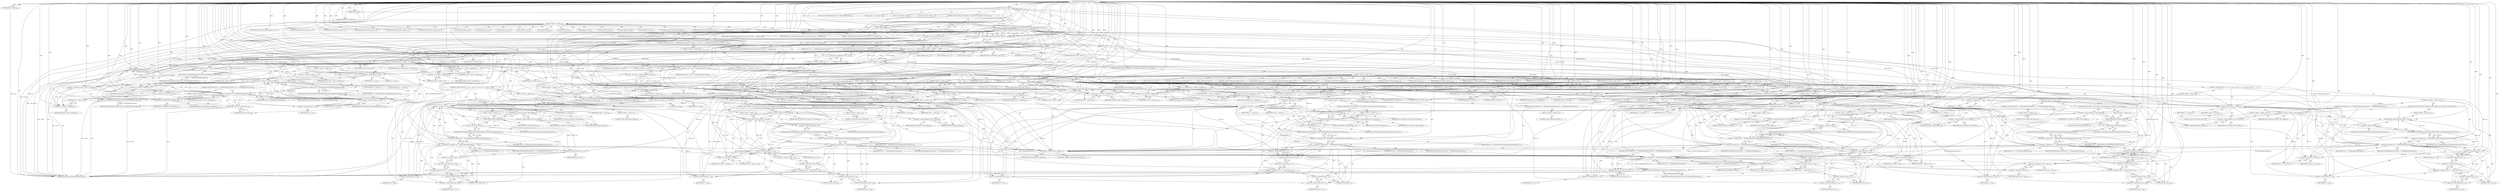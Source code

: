 digraph "TIFFReadDirEntrySbyteArray" {  
"81667" [label = <(METHOD,TIFFReadDirEntrySbyteArray)<SUB>1564</SUB>> ]
"81668" [label = <(PARAM,TIFF *tif)<SUB>1565</SUB>> ]
"81669" [label = <(PARAM,TIFFDirEntry *direntry)<SUB>1565</SUB>> ]
"81670" [label = <(PARAM,int8_t **value)<SUB>1565</SUB>> ]
"81671" [label = <(BLOCK,&lt;empty&gt;,&lt;empty&gt;)<SUB>1566</SUB>> ]
"81672" [label = <(LOCAL,enum TIFFReadDirEntryErr err: TIFFReadDirEntryErr)<SUB>1567</SUB>> ]
"81673" [label = <(LOCAL,uint32_t count: uint32_t)<SUB>1568</SUB>> ]
"81674" [label = <(LOCAL,void* origdata: void)<SUB>1569</SUB>> ]
"81675" [label = <(LOCAL,int8_t* data: int8_t)<SUB>1570</SUB>> ]
"81676" [label = <(CONTROL_STRUCTURE,switch(direntry-&gt;tdir_type),switch(direntry-&gt;tdir_type))<SUB>1571</SUB>> ]
"81677" [label = <(&lt;operator&gt;.indirectFieldAccess,direntry-&gt;tdir_type)<SUB>1571</SUB>> ]
"81678" [label = <(IDENTIFIER,direntry,switch(direntry-&gt;tdir_type))<SUB>1571</SUB>> ]
"81679" [label = <(FIELD_IDENTIFIER,tdir_type,tdir_type)<SUB>1571</SUB>> ]
"81680" [label = <(BLOCK,&lt;empty&gt;,&lt;empty&gt;)<SUB>1572</SUB>> ]
"81681" [label = <(JUMP_TARGET,case)<SUB>1573</SUB>> ]
"81682" [label = <(IDENTIFIER,TIFF_UNDEFINED,&lt;empty&gt;)<SUB>1573</SUB>> ]
"81683" [label = <(JUMP_TARGET,case)<SUB>1574</SUB>> ]
"81684" [label = <(IDENTIFIER,TIFF_BYTE,&lt;empty&gt;)<SUB>1574</SUB>> ]
"81685" [label = <(JUMP_TARGET,case)<SUB>1575</SUB>> ]
"81686" [label = <(IDENTIFIER,TIFF_SBYTE,&lt;empty&gt;)<SUB>1575</SUB>> ]
"81687" [label = <(JUMP_TARGET,case)<SUB>1576</SUB>> ]
"81688" [label = <(IDENTIFIER,TIFF_SHORT,&lt;empty&gt;)<SUB>1576</SUB>> ]
"81689" [label = <(JUMP_TARGET,case)<SUB>1577</SUB>> ]
"81690" [label = <(IDENTIFIER,TIFF_SSHORT,&lt;empty&gt;)<SUB>1577</SUB>> ]
"81691" [label = <(JUMP_TARGET,case)<SUB>1578</SUB>> ]
"81692" [label = <(IDENTIFIER,TIFF_LONG,&lt;empty&gt;)<SUB>1578</SUB>> ]
"81693" [label = <(JUMP_TARGET,case)<SUB>1579</SUB>> ]
"81694" [label = <(IDENTIFIER,TIFF_SLONG,&lt;empty&gt;)<SUB>1579</SUB>> ]
"81695" [label = <(JUMP_TARGET,case)<SUB>1580</SUB>> ]
"81696" [label = <(IDENTIFIER,TIFF_LONG8,&lt;empty&gt;)<SUB>1580</SUB>> ]
"81697" [label = <(JUMP_TARGET,case)<SUB>1581</SUB>> ]
"81698" [label = <(IDENTIFIER,TIFF_SLONG8,&lt;empty&gt;)<SUB>1581</SUB>> ]
"81699" [label = <(CONTROL_STRUCTURE,break;,break;)<SUB>1582</SUB>> ]
"81700" [label = <(JUMP_TARGET,default)<SUB>1583</SUB>> ]
"81701" [label = <(RETURN,return (TIFFReadDirEntryErrType);,return (TIFFReadDirEntryErrType);)<SUB>1584</SUB>> ]
"81702" [label = <(IDENTIFIER,TIFFReadDirEntryErrType,return (TIFFReadDirEntryErrType);)<SUB>1584</SUB>> ]
"81703" [label = <(&lt;operator&gt;.assignment,err = TIFFReadDirEntryArray(tif, direntry, &amp;count, 1, &amp;origdata))<SUB>1586</SUB>> ]
"81704" [label = <(IDENTIFIER,err,err = TIFFReadDirEntryArray(tif, direntry, &amp;count, 1, &amp;origdata))<SUB>1586</SUB>> ]
"81705" [label = <(TIFFReadDirEntryArray,TIFFReadDirEntryArray(tif, direntry, &amp;count, 1, &amp;origdata))<SUB>1586</SUB>> ]
"81706" [label = <(IDENTIFIER,tif,TIFFReadDirEntryArray(tif, direntry, &amp;count, 1, &amp;origdata))<SUB>1586</SUB>> ]
"81707" [label = <(IDENTIFIER,direntry,TIFFReadDirEntryArray(tif, direntry, &amp;count, 1, &amp;origdata))<SUB>1586</SUB>> ]
"81708" [label = <(&lt;operator&gt;.addressOf,&amp;count)<SUB>1586</SUB>> ]
"81709" [label = <(IDENTIFIER,count,TIFFReadDirEntryArray(tif, direntry, &amp;count, 1, &amp;origdata))<SUB>1586</SUB>> ]
"81710" [label = <(LITERAL,1,TIFFReadDirEntryArray(tif, direntry, &amp;count, 1, &amp;origdata))<SUB>1586</SUB>> ]
"81711" [label = <(&lt;operator&gt;.addressOf,&amp;origdata)<SUB>1586</SUB>> ]
"81712" [label = <(IDENTIFIER,origdata,TIFFReadDirEntryArray(tif, direntry, &amp;count, 1, &amp;origdata))<SUB>1586</SUB>> ]
"81713" [label = <(CONTROL_STRUCTURE,if ((err != TIFFReadDirEntryErrOk) || (origdata == 0)),if ((err != TIFFReadDirEntryErrOk) || (origdata == 0)))<SUB>1587</SUB>> ]
"81714" [label = <(&lt;operator&gt;.logicalOr,(err != TIFFReadDirEntryErrOk) || (origdata == 0))<SUB>1587</SUB>> ]
"81715" [label = <(&lt;operator&gt;.notEquals,err != TIFFReadDirEntryErrOk)<SUB>1587</SUB>> ]
"81716" [label = <(IDENTIFIER,err,err != TIFFReadDirEntryErrOk)<SUB>1587</SUB>> ]
"81717" [label = <(IDENTIFIER,TIFFReadDirEntryErrOk,err != TIFFReadDirEntryErrOk)<SUB>1587</SUB>> ]
"81718" [label = <(&lt;operator&gt;.equals,origdata == 0)<SUB>1587</SUB>> ]
"81719" [label = <(IDENTIFIER,origdata,origdata == 0)<SUB>1587</SUB>> ]
"81720" [label = <(LITERAL,0,origdata == 0)<SUB>1587</SUB>> ]
"81721" [label = <(BLOCK,&lt;empty&gt;,&lt;empty&gt;)<SUB>1588</SUB>> ]
"81722" [label = <(&lt;operator&gt;.assignment,*value = 0)<SUB>1589</SUB>> ]
"81723" [label = <(&lt;operator&gt;.indirection,*value)<SUB>1589</SUB>> ]
"81724" [label = <(IDENTIFIER,value,*value = 0)<SUB>1589</SUB>> ]
"81725" [label = <(LITERAL,0,*value = 0)<SUB>1589</SUB>> ]
"81726" [label = <(RETURN,return (err);,return (err);)<SUB>1590</SUB>> ]
"81727" [label = <(IDENTIFIER,err,return (err);)<SUB>1590</SUB>> ]
"81728" [label = <(CONTROL_STRUCTURE,switch(direntry-&gt;tdir_type),switch(direntry-&gt;tdir_type))<SUB>1592</SUB>> ]
"81729" [label = <(&lt;operator&gt;.indirectFieldAccess,direntry-&gt;tdir_type)<SUB>1592</SUB>> ]
"81730" [label = <(IDENTIFIER,direntry,switch(direntry-&gt;tdir_type))<SUB>1592</SUB>> ]
"81731" [label = <(FIELD_IDENTIFIER,tdir_type,tdir_type)<SUB>1592</SUB>> ]
"81732" [label = <(BLOCK,&lt;empty&gt;,&lt;empty&gt;)<SUB>1593</SUB>> ]
"81733" [label = <(JUMP_TARGET,case)<SUB>1594</SUB>> ]
"81734" [label = <(IDENTIFIER,TIFF_UNDEFINED,&lt;empty&gt;)<SUB>1594</SUB>> ]
"81735" [label = <(JUMP_TARGET,case)<SUB>1595</SUB>> ]
"81736" [label = <(IDENTIFIER,TIFF_BYTE,&lt;empty&gt;)<SUB>1595</SUB>> ]
"81737" [label = <(BLOCK,&lt;empty&gt;,&lt;empty&gt;)<SUB>1596</SUB>> ]
"81738" [label = <(LOCAL,uint8_t* m: uint8_t)<SUB>1597</SUB>> ]
"81739" [label = <(LOCAL,uint32_t n: uint32_t)<SUB>1598</SUB>> ]
"81740" [label = <(&lt;operator&gt;.assignment,m = (uint8_t *)origdata)<SUB>1599</SUB>> ]
"81741" [label = <(IDENTIFIER,m,m = (uint8_t *)origdata)<SUB>1599</SUB>> ]
"81742" [label = <(&lt;operator&gt;.cast,(uint8_t *)origdata)<SUB>1599</SUB>> ]
"81743" [label = <(UNKNOWN,uint8_t *,uint8_t *)<SUB>1599</SUB>> ]
"81744" [label = <(IDENTIFIER,origdata,(uint8_t *)origdata)<SUB>1599</SUB>> ]
"81745" [label = <(CONTROL_STRUCTURE,for (n = 0;n &lt; count;n++),for (n = 0;n &lt; count;n++))<SUB>1600</SUB>> ]
"81746" [label = <(BLOCK,&lt;empty&gt;,&lt;empty&gt;)<SUB>1600</SUB>> ]
"81747" [label = <(&lt;operator&gt;.assignment,n = 0)<SUB>1600</SUB>> ]
"81748" [label = <(IDENTIFIER,n,n = 0)<SUB>1600</SUB>> ]
"81749" [label = <(LITERAL,0,n = 0)<SUB>1600</SUB>> ]
"81750" [label = <(&lt;operator&gt;.lessThan,n &lt; count)<SUB>1600</SUB>> ]
"81751" [label = <(IDENTIFIER,n,n &lt; count)<SUB>1600</SUB>> ]
"81752" [label = <(IDENTIFIER,count,n &lt; count)<SUB>1600</SUB>> ]
"81753" [label = <(&lt;operator&gt;.postIncrement,n++)<SUB>1600</SUB>> ]
"81754" [label = <(IDENTIFIER,n,n++)<SUB>1600</SUB>> ]
"81755" [label = <(BLOCK,&lt;empty&gt;,&lt;empty&gt;)<SUB>1601</SUB>> ]
"81756" [label = <(&lt;operator&gt;.assignment,err = TIFFReadDirEntryCheckRangeSbyteByte(*m))<SUB>1602</SUB>> ]
"81757" [label = <(IDENTIFIER,err,err = TIFFReadDirEntryCheckRangeSbyteByte(*m))<SUB>1602</SUB>> ]
"81758" [label = <(TIFFReadDirEntryCheckRangeSbyteByte,TIFFReadDirEntryCheckRangeSbyteByte(*m))<SUB>1602</SUB>> ]
"81759" [label = <(&lt;operator&gt;.indirection,*m)<SUB>1602</SUB>> ]
"81760" [label = <(IDENTIFIER,m,TIFFReadDirEntryCheckRangeSbyteByte(*m))<SUB>1602</SUB>> ]
"81761" [label = <(CONTROL_STRUCTURE,if (err != TIFFReadDirEntryErrOk),if (err != TIFFReadDirEntryErrOk))<SUB>1603</SUB>> ]
"81762" [label = <(&lt;operator&gt;.notEquals,err != TIFFReadDirEntryErrOk)<SUB>1603</SUB>> ]
"81763" [label = <(IDENTIFIER,err,err != TIFFReadDirEntryErrOk)<SUB>1603</SUB>> ]
"81764" [label = <(IDENTIFIER,TIFFReadDirEntryErrOk,err != TIFFReadDirEntryErrOk)<SUB>1603</SUB>> ]
"81765" [label = <(BLOCK,&lt;empty&gt;,&lt;empty&gt;)<SUB>1604</SUB>> ]
"81766" [label = <(_TIFFfreeExt,_TIFFfreeExt(tif, origdata))<SUB>1605</SUB>> ]
"81767" [label = <(IDENTIFIER,tif,_TIFFfreeExt(tif, origdata))<SUB>1605</SUB>> ]
"81768" [label = <(IDENTIFIER,origdata,_TIFFfreeExt(tif, origdata))<SUB>1605</SUB>> ]
"81769" [label = <(RETURN,return (err);,return (err);)<SUB>1606</SUB>> ]
"81770" [label = <(IDENTIFIER,err,return (err);)<SUB>1606</SUB>> ]
"81771" [label = <(&lt;operator&gt;.postIncrement,m++)<SUB>1608</SUB>> ]
"81772" [label = <(IDENTIFIER,m,m++)<SUB>1608</SUB>> ]
"81773" [label = <(&lt;operator&gt;.assignment,*value = (int8_t *)origdata)<SUB>1610</SUB>> ]
"81774" [label = <(&lt;operator&gt;.indirection,*value)<SUB>1610</SUB>> ]
"81775" [label = <(IDENTIFIER,value,*value = (int8_t *)origdata)<SUB>1610</SUB>> ]
"81776" [label = <(&lt;operator&gt;.cast,(int8_t *)origdata)<SUB>1610</SUB>> ]
"81777" [label = <(UNKNOWN,int8_t *,int8_t *)<SUB>1610</SUB>> ]
"81778" [label = <(IDENTIFIER,origdata,(int8_t *)origdata)<SUB>1610</SUB>> ]
"81779" [label = <(RETURN,return (TIFFReadDirEntryErrOk);,return (TIFFReadDirEntryErrOk);)<SUB>1611</SUB>> ]
"81780" [label = <(IDENTIFIER,TIFFReadDirEntryErrOk,return (TIFFReadDirEntryErrOk);)<SUB>1611</SUB>> ]
"81781" [label = <(JUMP_TARGET,case)<SUB>1613</SUB>> ]
"81782" [label = <(IDENTIFIER,TIFF_SBYTE,&lt;empty&gt;)<SUB>1613</SUB>> ]
"81783" [label = <(&lt;operator&gt;.assignment,*value = (int8_t *)origdata)<SUB>1614</SUB>> ]
"81784" [label = <(&lt;operator&gt;.indirection,*value)<SUB>1614</SUB>> ]
"81785" [label = <(IDENTIFIER,value,*value = (int8_t *)origdata)<SUB>1614</SUB>> ]
"81786" [label = <(&lt;operator&gt;.cast,(int8_t *)origdata)<SUB>1614</SUB>> ]
"81787" [label = <(UNKNOWN,int8_t *,int8_t *)<SUB>1614</SUB>> ]
"81788" [label = <(IDENTIFIER,origdata,(int8_t *)origdata)<SUB>1614</SUB>> ]
"81789" [label = <(RETURN,return (TIFFReadDirEntryErrOk);,return (TIFFReadDirEntryErrOk);)<SUB>1615</SUB>> ]
"81790" [label = <(IDENTIFIER,TIFFReadDirEntryErrOk,return (TIFFReadDirEntryErrOk);)<SUB>1615</SUB>> ]
"81791" [label = <(&lt;operator&gt;.assignment,data = (int8_t *)_TIFFmallocExt(tif, count))<SUB>1617</SUB>> ]
"81792" [label = <(IDENTIFIER,data,data = (int8_t *)_TIFFmallocExt(tif, count))<SUB>1617</SUB>> ]
"81793" [label = <(&lt;operator&gt;.cast,(int8_t *)_TIFFmallocExt(tif, count))<SUB>1617</SUB>> ]
"81794" [label = <(UNKNOWN,int8_t *,int8_t *)<SUB>1617</SUB>> ]
"81795" [label = <(_TIFFmallocExt,_TIFFmallocExt(tif, count))<SUB>1617</SUB>> ]
"81796" [label = <(IDENTIFIER,tif,_TIFFmallocExt(tif, count))<SUB>1617</SUB>> ]
"81797" [label = <(IDENTIFIER,count,_TIFFmallocExt(tif, count))<SUB>1617</SUB>> ]
"81798" [label = <(CONTROL_STRUCTURE,if (data == 0),if (data == 0))<SUB>1618</SUB>> ]
"81799" [label = <(&lt;operator&gt;.equals,data == 0)<SUB>1618</SUB>> ]
"81800" [label = <(IDENTIFIER,data,data == 0)<SUB>1618</SUB>> ]
"81801" [label = <(LITERAL,0,data == 0)<SUB>1618</SUB>> ]
"81802" [label = <(BLOCK,&lt;empty&gt;,&lt;empty&gt;)<SUB>1619</SUB>> ]
"81803" [label = <(_TIFFfreeExt,_TIFFfreeExt(tif, origdata))<SUB>1620</SUB>> ]
"81804" [label = <(IDENTIFIER,tif,_TIFFfreeExt(tif, origdata))<SUB>1620</SUB>> ]
"81805" [label = <(IDENTIFIER,origdata,_TIFFfreeExt(tif, origdata))<SUB>1620</SUB>> ]
"81806" [label = <(RETURN,return (TIFFReadDirEntryErrAlloc);,return (TIFFReadDirEntryErrAlloc);)<SUB>1621</SUB>> ]
"81807" [label = <(IDENTIFIER,TIFFReadDirEntryErrAlloc,return (TIFFReadDirEntryErrAlloc);)<SUB>1621</SUB>> ]
"81808" [label = <(CONTROL_STRUCTURE,switch(direntry-&gt;tdir_type),switch(direntry-&gt;tdir_type))<SUB>1623</SUB>> ]
"81809" [label = <(&lt;operator&gt;.indirectFieldAccess,direntry-&gt;tdir_type)<SUB>1623</SUB>> ]
"81810" [label = <(IDENTIFIER,direntry,switch(direntry-&gt;tdir_type))<SUB>1623</SUB>> ]
"81811" [label = <(FIELD_IDENTIFIER,tdir_type,tdir_type)<SUB>1623</SUB>> ]
"81812" [label = <(BLOCK,&lt;empty&gt;,&lt;empty&gt;)<SUB>1624</SUB>> ]
"81813" [label = <(JUMP_TARGET,case)<SUB>1625</SUB>> ]
"81814" [label = <(IDENTIFIER,TIFF_SHORT,&lt;empty&gt;)<SUB>1625</SUB>> ]
"81815" [label = <(BLOCK,&lt;empty&gt;,&lt;empty&gt;)<SUB>1626</SUB>> ]
"81816" [label = <(LOCAL,uint16_t* ma: uint16_t)<SUB>1627</SUB>> ]
"81817" [label = <(LOCAL,int8_t* mb: int8_t)<SUB>1628</SUB>> ]
"81818" [label = <(LOCAL,uint32_t n: uint32_t)<SUB>1629</SUB>> ]
"81819" [label = <(&lt;operator&gt;.assignment,ma = (uint16_t *)origdata)<SUB>1630</SUB>> ]
"81820" [label = <(IDENTIFIER,ma,ma = (uint16_t *)origdata)<SUB>1630</SUB>> ]
"81821" [label = <(&lt;operator&gt;.cast,(uint16_t *)origdata)<SUB>1630</SUB>> ]
"81822" [label = <(UNKNOWN,uint16_t *,uint16_t *)<SUB>1630</SUB>> ]
"81823" [label = <(IDENTIFIER,origdata,(uint16_t *)origdata)<SUB>1630</SUB>> ]
"81824" [label = <(&lt;operator&gt;.assignment,mb = data)<SUB>1631</SUB>> ]
"81825" [label = <(IDENTIFIER,mb,mb = data)<SUB>1631</SUB>> ]
"81826" [label = <(IDENTIFIER,data,mb = data)<SUB>1631</SUB>> ]
"81827" [label = <(CONTROL_STRUCTURE,for (n = 0;n &lt; count;n++),for (n = 0;n &lt; count;n++))<SUB>1632</SUB>> ]
"81828" [label = <(BLOCK,&lt;empty&gt;,&lt;empty&gt;)<SUB>1632</SUB>> ]
"81829" [label = <(&lt;operator&gt;.assignment,n = 0)<SUB>1632</SUB>> ]
"81830" [label = <(IDENTIFIER,n,n = 0)<SUB>1632</SUB>> ]
"81831" [label = <(LITERAL,0,n = 0)<SUB>1632</SUB>> ]
"81832" [label = <(&lt;operator&gt;.lessThan,n &lt; count)<SUB>1632</SUB>> ]
"81833" [label = <(IDENTIFIER,n,n &lt; count)<SUB>1632</SUB>> ]
"81834" [label = <(IDENTIFIER,count,n &lt; count)<SUB>1632</SUB>> ]
"81835" [label = <(&lt;operator&gt;.postIncrement,n++)<SUB>1632</SUB>> ]
"81836" [label = <(IDENTIFIER,n,n++)<SUB>1632</SUB>> ]
"81837" [label = <(BLOCK,&lt;empty&gt;,&lt;empty&gt;)<SUB>1633</SUB>> ]
"81838" [label = <(CONTROL_STRUCTURE,if (tif-&gt;tif_flags &amp; TIFF_SWAB),if (tif-&gt;tif_flags &amp; TIFF_SWAB))<SUB>1634</SUB>> ]
"81839" [label = <(&lt;operator&gt;.and,tif-&gt;tif_flags &amp; TIFF_SWAB)<SUB>1634</SUB>> ]
"81840" [label = <(&lt;operator&gt;.indirectFieldAccess,tif-&gt;tif_flags)<SUB>1634</SUB>> ]
"81841" [label = <(IDENTIFIER,tif,tif-&gt;tif_flags &amp; TIFF_SWAB)<SUB>1634</SUB>> ]
"81842" [label = <(FIELD_IDENTIFIER,tif_flags,tif_flags)<SUB>1634</SUB>> ]
"81843" [label = <(IDENTIFIER,TIFF_SWAB,tif-&gt;tif_flags &amp; TIFF_SWAB)<SUB>1634</SUB>> ]
"81844" [label = <(BLOCK,&lt;empty&gt;,&lt;empty&gt;)<SUB>1635</SUB>> ]
"81845" [label = <(TIFFSwabShort,TIFFSwabShort(ma))<SUB>1635</SUB>> ]
"81846" [label = <(IDENTIFIER,ma,TIFFSwabShort(ma))<SUB>1635</SUB>> ]
"81847" [label = <(&lt;operator&gt;.assignment,err = TIFFReadDirEntryCheckRangeSbyteShort(*ma))<SUB>1636</SUB>> ]
"81848" [label = <(IDENTIFIER,err,err = TIFFReadDirEntryCheckRangeSbyteShort(*ma))<SUB>1636</SUB>> ]
"81849" [label = <(TIFFReadDirEntryCheckRangeSbyteShort,TIFFReadDirEntryCheckRangeSbyteShort(*ma))<SUB>1636</SUB>> ]
"81850" [label = <(&lt;operator&gt;.indirection,*ma)<SUB>1636</SUB>> ]
"81851" [label = <(IDENTIFIER,ma,TIFFReadDirEntryCheckRangeSbyteShort(*ma))<SUB>1636</SUB>> ]
"81852" [label = <(CONTROL_STRUCTURE,if (err != TIFFReadDirEntryErrOk),if (err != TIFFReadDirEntryErrOk))<SUB>1637</SUB>> ]
"81853" [label = <(&lt;operator&gt;.notEquals,err != TIFFReadDirEntryErrOk)<SUB>1637</SUB>> ]
"81854" [label = <(IDENTIFIER,err,err != TIFFReadDirEntryErrOk)<SUB>1637</SUB>> ]
"81855" [label = <(IDENTIFIER,TIFFReadDirEntryErrOk,err != TIFFReadDirEntryErrOk)<SUB>1637</SUB>> ]
"81856" [label = <(BLOCK,&lt;empty&gt;,&lt;empty&gt;)<SUB>1638</SUB>> ]
"81857" [label = <(CONTROL_STRUCTURE,break;,break;)<SUB>1638</SUB>> ]
"81858" [label = <(&lt;operator&gt;.assignment,*mb++ = (int8_t)(*ma++))<SUB>1639</SUB>> ]
"81859" [label = <(&lt;operator&gt;.indirection,*mb++)<SUB>1639</SUB>> ]
"81860" [label = <(&lt;operator&gt;.postIncrement,mb++)<SUB>1639</SUB>> ]
"81861" [label = <(IDENTIFIER,mb,mb++)<SUB>1639</SUB>> ]
"81862" [label = <(&lt;operator&gt;.cast,(int8_t)(*ma++))<SUB>1639</SUB>> ]
"81863" [label = <(UNKNOWN,int8_t,int8_t)<SUB>1639</SUB>> ]
"81864" [label = <(&lt;operator&gt;.indirection,*ma++)<SUB>1639</SUB>> ]
"81865" [label = <(&lt;operator&gt;.postIncrement,ma++)<SUB>1639</SUB>> ]
"81866" [label = <(IDENTIFIER,ma,ma++)<SUB>1639</SUB>> ]
"81867" [label = <(CONTROL_STRUCTURE,break;,break;)<SUB>1642</SUB>> ]
"81868" [label = <(JUMP_TARGET,case)<SUB>1643</SUB>> ]
"81869" [label = <(IDENTIFIER,TIFF_SSHORT,&lt;empty&gt;)<SUB>1643</SUB>> ]
"81870" [label = <(BLOCK,&lt;empty&gt;,&lt;empty&gt;)<SUB>1644</SUB>> ]
"81871" [label = <(LOCAL,int16_t* ma: int16_t)<SUB>1645</SUB>> ]
"81872" [label = <(LOCAL,int8_t* mb: int8_t)<SUB>1646</SUB>> ]
"81873" [label = <(LOCAL,uint32_t n: uint32_t)<SUB>1647</SUB>> ]
"81874" [label = <(&lt;operator&gt;.assignment,ma = (int16_t *)origdata)<SUB>1648</SUB>> ]
"81875" [label = <(IDENTIFIER,ma,ma = (int16_t *)origdata)<SUB>1648</SUB>> ]
"81876" [label = <(&lt;operator&gt;.cast,(int16_t *)origdata)<SUB>1648</SUB>> ]
"81877" [label = <(UNKNOWN,int16_t *,int16_t *)<SUB>1648</SUB>> ]
"81878" [label = <(IDENTIFIER,origdata,(int16_t *)origdata)<SUB>1648</SUB>> ]
"81879" [label = <(&lt;operator&gt;.assignment,mb = data)<SUB>1649</SUB>> ]
"81880" [label = <(IDENTIFIER,mb,mb = data)<SUB>1649</SUB>> ]
"81881" [label = <(IDENTIFIER,data,mb = data)<SUB>1649</SUB>> ]
"81882" [label = <(CONTROL_STRUCTURE,for (n = 0;n &lt; count;n++),for (n = 0;n &lt; count;n++))<SUB>1650</SUB>> ]
"81883" [label = <(BLOCK,&lt;empty&gt;,&lt;empty&gt;)<SUB>1650</SUB>> ]
"81884" [label = <(&lt;operator&gt;.assignment,n = 0)<SUB>1650</SUB>> ]
"81885" [label = <(IDENTIFIER,n,n = 0)<SUB>1650</SUB>> ]
"81886" [label = <(LITERAL,0,n = 0)<SUB>1650</SUB>> ]
"81887" [label = <(&lt;operator&gt;.lessThan,n &lt; count)<SUB>1650</SUB>> ]
"81888" [label = <(IDENTIFIER,n,n &lt; count)<SUB>1650</SUB>> ]
"81889" [label = <(IDENTIFIER,count,n &lt; count)<SUB>1650</SUB>> ]
"81890" [label = <(&lt;operator&gt;.postIncrement,n++)<SUB>1650</SUB>> ]
"81891" [label = <(IDENTIFIER,n,n++)<SUB>1650</SUB>> ]
"81892" [label = <(BLOCK,&lt;empty&gt;,&lt;empty&gt;)<SUB>1651</SUB>> ]
"81893" [label = <(CONTROL_STRUCTURE,if (tif-&gt;tif_flags &amp; TIFF_SWAB),if (tif-&gt;tif_flags &amp; TIFF_SWAB))<SUB>1652</SUB>> ]
"81894" [label = <(&lt;operator&gt;.and,tif-&gt;tif_flags &amp; TIFF_SWAB)<SUB>1652</SUB>> ]
"81895" [label = <(&lt;operator&gt;.indirectFieldAccess,tif-&gt;tif_flags)<SUB>1652</SUB>> ]
"81896" [label = <(IDENTIFIER,tif,tif-&gt;tif_flags &amp; TIFF_SWAB)<SUB>1652</SUB>> ]
"81897" [label = <(FIELD_IDENTIFIER,tif_flags,tif_flags)<SUB>1652</SUB>> ]
"81898" [label = <(IDENTIFIER,TIFF_SWAB,tif-&gt;tif_flags &amp; TIFF_SWAB)<SUB>1652</SUB>> ]
"81899" [label = <(BLOCK,&lt;empty&gt;,&lt;empty&gt;)<SUB>1653</SUB>> ]
"81900" [label = <(TIFFSwabShort,TIFFSwabShort((uint16_t *)ma))<SUB>1653</SUB>> ]
"81901" [label = <(&lt;operator&gt;.cast,(uint16_t *)ma)<SUB>1653</SUB>> ]
"81902" [label = <(UNKNOWN,uint16_t *,uint16_t *)<SUB>1653</SUB>> ]
"81903" [label = <(IDENTIFIER,ma,(uint16_t *)ma)<SUB>1653</SUB>> ]
"81904" [label = <(&lt;operator&gt;.assignment,err = TIFFReadDirEntryCheckRangeSbyteSshort(*ma))<SUB>1654</SUB>> ]
"81905" [label = <(IDENTIFIER,err,err = TIFFReadDirEntryCheckRangeSbyteSshort(*ma))<SUB>1654</SUB>> ]
"81906" [label = <(TIFFReadDirEntryCheckRangeSbyteSshort,TIFFReadDirEntryCheckRangeSbyteSshort(*ma))<SUB>1654</SUB>> ]
"81907" [label = <(&lt;operator&gt;.indirection,*ma)<SUB>1654</SUB>> ]
"81908" [label = <(IDENTIFIER,ma,TIFFReadDirEntryCheckRangeSbyteSshort(*ma))<SUB>1654</SUB>> ]
"81909" [label = <(CONTROL_STRUCTURE,if (err != TIFFReadDirEntryErrOk),if (err != TIFFReadDirEntryErrOk))<SUB>1655</SUB>> ]
"81910" [label = <(&lt;operator&gt;.notEquals,err != TIFFReadDirEntryErrOk)<SUB>1655</SUB>> ]
"81911" [label = <(IDENTIFIER,err,err != TIFFReadDirEntryErrOk)<SUB>1655</SUB>> ]
"81912" [label = <(IDENTIFIER,TIFFReadDirEntryErrOk,err != TIFFReadDirEntryErrOk)<SUB>1655</SUB>> ]
"81913" [label = <(BLOCK,&lt;empty&gt;,&lt;empty&gt;)<SUB>1656</SUB>> ]
"81914" [label = <(CONTROL_STRUCTURE,break;,break;)<SUB>1656</SUB>> ]
"81915" [label = <(&lt;operator&gt;.assignment,*mb++ = (int8_t)(*ma++))<SUB>1657</SUB>> ]
"81916" [label = <(&lt;operator&gt;.indirection,*mb++)<SUB>1657</SUB>> ]
"81917" [label = <(&lt;operator&gt;.postIncrement,mb++)<SUB>1657</SUB>> ]
"81918" [label = <(IDENTIFIER,mb,mb++)<SUB>1657</SUB>> ]
"81919" [label = <(&lt;operator&gt;.cast,(int8_t)(*ma++))<SUB>1657</SUB>> ]
"81920" [label = <(UNKNOWN,int8_t,int8_t)<SUB>1657</SUB>> ]
"81921" [label = <(&lt;operator&gt;.indirection,*ma++)<SUB>1657</SUB>> ]
"81922" [label = <(&lt;operator&gt;.postIncrement,ma++)<SUB>1657</SUB>> ]
"81923" [label = <(IDENTIFIER,ma,ma++)<SUB>1657</SUB>> ]
"81924" [label = <(CONTROL_STRUCTURE,break;,break;)<SUB>1660</SUB>> ]
"81925" [label = <(JUMP_TARGET,case)<SUB>1661</SUB>> ]
"81926" [label = <(IDENTIFIER,TIFF_LONG,&lt;empty&gt;)<SUB>1661</SUB>> ]
"81927" [label = <(BLOCK,&lt;empty&gt;,&lt;empty&gt;)<SUB>1662</SUB>> ]
"81928" [label = <(LOCAL,uint32_t* ma: uint32_t)<SUB>1663</SUB>> ]
"81929" [label = <(LOCAL,int8_t* mb: int8_t)<SUB>1664</SUB>> ]
"81930" [label = <(LOCAL,uint32_t n: uint32_t)<SUB>1665</SUB>> ]
"81931" [label = <(&lt;operator&gt;.assignment,ma = (uint32_t *)origdata)<SUB>1666</SUB>> ]
"81932" [label = <(IDENTIFIER,ma,ma = (uint32_t *)origdata)<SUB>1666</SUB>> ]
"81933" [label = <(&lt;operator&gt;.cast,(uint32_t *)origdata)<SUB>1666</SUB>> ]
"81934" [label = <(UNKNOWN,uint32_t *,uint32_t *)<SUB>1666</SUB>> ]
"81935" [label = <(IDENTIFIER,origdata,(uint32_t *)origdata)<SUB>1666</SUB>> ]
"81936" [label = <(&lt;operator&gt;.assignment,mb = data)<SUB>1667</SUB>> ]
"81937" [label = <(IDENTIFIER,mb,mb = data)<SUB>1667</SUB>> ]
"81938" [label = <(IDENTIFIER,data,mb = data)<SUB>1667</SUB>> ]
"81939" [label = <(CONTROL_STRUCTURE,for (n = 0;n &lt; count;n++),for (n = 0;n &lt; count;n++))<SUB>1668</SUB>> ]
"81940" [label = <(BLOCK,&lt;empty&gt;,&lt;empty&gt;)<SUB>1668</SUB>> ]
"81941" [label = <(&lt;operator&gt;.assignment,n = 0)<SUB>1668</SUB>> ]
"81942" [label = <(IDENTIFIER,n,n = 0)<SUB>1668</SUB>> ]
"81943" [label = <(LITERAL,0,n = 0)<SUB>1668</SUB>> ]
"81944" [label = <(&lt;operator&gt;.lessThan,n &lt; count)<SUB>1668</SUB>> ]
"81945" [label = <(IDENTIFIER,n,n &lt; count)<SUB>1668</SUB>> ]
"81946" [label = <(IDENTIFIER,count,n &lt; count)<SUB>1668</SUB>> ]
"81947" [label = <(&lt;operator&gt;.postIncrement,n++)<SUB>1668</SUB>> ]
"81948" [label = <(IDENTIFIER,n,n++)<SUB>1668</SUB>> ]
"81949" [label = <(BLOCK,&lt;empty&gt;,&lt;empty&gt;)<SUB>1669</SUB>> ]
"81950" [label = <(CONTROL_STRUCTURE,if (tif-&gt;tif_flags &amp; TIFF_SWAB),if (tif-&gt;tif_flags &amp; TIFF_SWAB))<SUB>1670</SUB>> ]
"81951" [label = <(&lt;operator&gt;.and,tif-&gt;tif_flags &amp; TIFF_SWAB)<SUB>1670</SUB>> ]
"81952" [label = <(&lt;operator&gt;.indirectFieldAccess,tif-&gt;tif_flags)<SUB>1670</SUB>> ]
"81953" [label = <(IDENTIFIER,tif,tif-&gt;tif_flags &amp; TIFF_SWAB)<SUB>1670</SUB>> ]
"81954" [label = <(FIELD_IDENTIFIER,tif_flags,tif_flags)<SUB>1670</SUB>> ]
"81955" [label = <(IDENTIFIER,TIFF_SWAB,tif-&gt;tif_flags &amp; TIFF_SWAB)<SUB>1670</SUB>> ]
"81956" [label = <(BLOCK,&lt;empty&gt;,&lt;empty&gt;)<SUB>1671</SUB>> ]
"81957" [label = <(TIFFSwabLong,TIFFSwabLong(ma))<SUB>1671</SUB>> ]
"81958" [label = <(IDENTIFIER,ma,TIFFSwabLong(ma))<SUB>1671</SUB>> ]
"81959" [label = <(&lt;operator&gt;.assignment,err = TIFFReadDirEntryCheckRangeSbyteLong(*ma))<SUB>1672</SUB>> ]
"81960" [label = <(IDENTIFIER,err,err = TIFFReadDirEntryCheckRangeSbyteLong(*ma))<SUB>1672</SUB>> ]
"81961" [label = <(TIFFReadDirEntryCheckRangeSbyteLong,TIFFReadDirEntryCheckRangeSbyteLong(*ma))<SUB>1672</SUB>> ]
"81962" [label = <(&lt;operator&gt;.indirection,*ma)<SUB>1672</SUB>> ]
"81963" [label = <(IDENTIFIER,ma,TIFFReadDirEntryCheckRangeSbyteLong(*ma))<SUB>1672</SUB>> ]
"81964" [label = <(CONTROL_STRUCTURE,if (err != TIFFReadDirEntryErrOk),if (err != TIFFReadDirEntryErrOk))<SUB>1673</SUB>> ]
"81965" [label = <(&lt;operator&gt;.notEquals,err != TIFFReadDirEntryErrOk)<SUB>1673</SUB>> ]
"81966" [label = <(IDENTIFIER,err,err != TIFFReadDirEntryErrOk)<SUB>1673</SUB>> ]
"81967" [label = <(IDENTIFIER,TIFFReadDirEntryErrOk,err != TIFFReadDirEntryErrOk)<SUB>1673</SUB>> ]
"81968" [label = <(BLOCK,&lt;empty&gt;,&lt;empty&gt;)<SUB>1674</SUB>> ]
"81969" [label = <(CONTROL_STRUCTURE,break;,break;)<SUB>1674</SUB>> ]
"81970" [label = <(&lt;operator&gt;.assignment,*mb++ = (int8_t)(*ma++))<SUB>1675</SUB>> ]
"81971" [label = <(&lt;operator&gt;.indirection,*mb++)<SUB>1675</SUB>> ]
"81972" [label = <(&lt;operator&gt;.postIncrement,mb++)<SUB>1675</SUB>> ]
"81973" [label = <(IDENTIFIER,mb,mb++)<SUB>1675</SUB>> ]
"81974" [label = <(&lt;operator&gt;.cast,(int8_t)(*ma++))<SUB>1675</SUB>> ]
"81975" [label = <(UNKNOWN,int8_t,int8_t)<SUB>1675</SUB>> ]
"81976" [label = <(&lt;operator&gt;.indirection,*ma++)<SUB>1675</SUB>> ]
"81977" [label = <(&lt;operator&gt;.postIncrement,ma++)<SUB>1675</SUB>> ]
"81978" [label = <(IDENTIFIER,ma,ma++)<SUB>1675</SUB>> ]
"81979" [label = <(CONTROL_STRUCTURE,break;,break;)<SUB>1678</SUB>> ]
"81980" [label = <(JUMP_TARGET,case)<SUB>1679</SUB>> ]
"81981" [label = <(IDENTIFIER,TIFF_SLONG,&lt;empty&gt;)<SUB>1679</SUB>> ]
"81982" [label = <(BLOCK,&lt;empty&gt;,&lt;empty&gt;)<SUB>1680</SUB>> ]
"81983" [label = <(LOCAL,int32_t* ma: int32_t)<SUB>1681</SUB>> ]
"81984" [label = <(LOCAL,int8_t* mb: int8_t)<SUB>1682</SUB>> ]
"81985" [label = <(LOCAL,uint32_t n: uint32_t)<SUB>1683</SUB>> ]
"81986" [label = <(&lt;operator&gt;.assignment,ma = (int32_t *)origdata)<SUB>1684</SUB>> ]
"81987" [label = <(IDENTIFIER,ma,ma = (int32_t *)origdata)<SUB>1684</SUB>> ]
"81988" [label = <(&lt;operator&gt;.cast,(int32_t *)origdata)<SUB>1684</SUB>> ]
"81989" [label = <(UNKNOWN,int32_t *,int32_t *)<SUB>1684</SUB>> ]
"81990" [label = <(IDENTIFIER,origdata,(int32_t *)origdata)<SUB>1684</SUB>> ]
"81991" [label = <(&lt;operator&gt;.assignment,mb = data)<SUB>1685</SUB>> ]
"81992" [label = <(IDENTIFIER,mb,mb = data)<SUB>1685</SUB>> ]
"81993" [label = <(IDENTIFIER,data,mb = data)<SUB>1685</SUB>> ]
"81994" [label = <(CONTROL_STRUCTURE,for (n = 0;n &lt; count;n++),for (n = 0;n &lt; count;n++))<SUB>1686</SUB>> ]
"81995" [label = <(BLOCK,&lt;empty&gt;,&lt;empty&gt;)<SUB>1686</SUB>> ]
"81996" [label = <(&lt;operator&gt;.assignment,n = 0)<SUB>1686</SUB>> ]
"81997" [label = <(IDENTIFIER,n,n = 0)<SUB>1686</SUB>> ]
"81998" [label = <(LITERAL,0,n = 0)<SUB>1686</SUB>> ]
"81999" [label = <(&lt;operator&gt;.lessThan,n &lt; count)<SUB>1686</SUB>> ]
"82000" [label = <(IDENTIFIER,n,n &lt; count)<SUB>1686</SUB>> ]
"82001" [label = <(IDENTIFIER,count,n &lt; count)<SUB>1686</SUB>> ]
"82002" [label = <(&lt;operator&gt;.postIncrement,n++)<SUB>1686</SUB>> ]
"82003" [label = <(IDENTIFIER,n,n++)<SUB>1686</SUB>> ]
"82004" [label = <(BLOCK,&lt;empty&gt;,&lt;empty&gt;)<SUB>1687</SUB>> ]
"82005" [label = <(CONTROL_STRUCTURE,if (tif-&gt;tif_flags &amp; TIFF_SWAB),if (tif-&gt;tif_flags &amp; TIFF_SWAB))<SUB>1688</SUB>> ]
"82006" [label = <(&lt;operator&gt;.and,tif-&gt;tif_flags &amp; TIFF_SWAB)<SUB>1688</SUB>> ]
"82007" [label = <(&lt;operator&gt;.indirectFieldAccess,tif-&gt;tif_flags)<SUB>1688</SUB>> ]
"82008" [label = <(IDENTIFIER,tif,tif-&gt;tif_flags &amp; TIFF_SWAB)<SUB>1688</SUB>> ]
"82009" [label = <(FIELD_IDENTIFIER,tif_flags,tif_flags)<SUB>1688</SUB>> ]
"82010" [label = <(IDENTIFIER,TIFF_SWAB,tif-&gt;tif_flags &amp; TIFF_SWAB)<SUB>1688</SUB>> ]
"82011" [label = <(BLOCK,&lt;empty&gt;,&lt;empty&gt;)<SUB>1689</SUB>> ]
"82012" [label = <(TIFFSwabLong,TIFFSwabLong((uint32_t *)ma))<SUB>1689</SUB>> ]
"82013" [label = <(&lt;operator&gt;.cast,(uint32_t *)ma)<SUB>1689</SUB>> ]
"82014" [label = <(UNKNOWN,uint32_t *,uint32_t *)<SUB>1689</SUB>> ]
"82015" [label = <(IDENTIFIER,ma,(uint32_t *)ma)<SUB>1689</SUB>> ]
"82016" [label = <(&lt;operator&gt;.assignment,err = TIFFReadDirEntryCheckRangeSbyteSlong(*ma))<SUB>1690</SUB>> ]
"82017" [label = <(IDENTIFIER,err,err = TIFFReadDirEntryCheckRangeSbyteSlong(*ma))<SUB>1690</SUB>> ]
"82018" [label = <(TIFFReadDirEntryCheckRangeSbyteSlong,TIFFReadDirEntryCheckRangeSbyteSlong(*ma))<SUB>1690</SUB>> ]
"82019" [label = <(&lt;operator&gt;.indirection,*ma)<SUB>1690</SUB>> ]
"82020" [label = <(IDENTIFIER,ma,TIFFReadDirEntryCheckRangeSbyteSlong(*ma))<SUB>1690</SUB>> ]
"82021" [label = <(CONTROL_STRUCTURE,if (err != TIFFReadDirEntryErrOk),if (err != TIFFReadDirEntryErrOk))<SUB>1691</SUB>> ]
"82022" [label = <(&lt;operator&gt;.notEquals,err != TIFFReadDirEntryErrOk)<SUB>1691</SUB>> ]
"82023" [label = <(IDENTIFIER,err,err != TIFFReadDirEntryErrOk)<SUB>1691</SUB>> ]
"82024" [label = <(IDENTIFIER,TIFFReadDirEntryErrOk,err != TIFFReadDirEntryErrOk)<SUB>1691</SUB>> ]
"82025" [label = <(BLOCK,&lt;empty&gt;,&lt;empty&gt;)<SUB>1692</SUB>> ]
"82026" [label = <(CONTROL_STRUCTURE,break;,break;)<SUB>1692</SUB>> ]
"82027" [label = <(&lt;operator&gt;.assignment,*mb++ = (int8_t)(*ma++))<SUB>1693</SUB>> ]
"82028" [label = <(&lt;operator&gt;.indirection,*mb++)<SUB>1693</SUB>> ]
"82029" [label = <(&lt;operator&gt;.postIncrement,mb++)<SUB>1693</SUB>> ]
"82030" [label = <(IDENTIFIER,mb,mb++)<SUB>1693</SUB>> ]
"82031" [label = <(&lt;operator&gt;.cast,(int8_t)(*ma++))<SUB>1693</SUB>> ]
"82032" [label = <(UNKNOWN,int8_t,int8_t)<SUB>1693</SUB>> ]
"82033" [label = <(&lt;operator&gt;.indirection,*ma++)<SUB>1693</SUB>> ]
"82034" [label = <(&lt;operator&gt;.postIncrement,ma++)<SUB>1693</SUB>> ]
"82035" [label = <(IDENTIFIER,ma,ma++)<SUB>1693</SUB>> ]
"82036" [label = <(CONTROL_STRUCTURE,break;,break;)<SUB>1696</SUB>> ]
"82037" [label = <(JUMP_TARGET,case)<SUB>1697</SUB>> ]
"82038" [label = <(IDENTIFIER,TIFF_LONG8,&lt;empty&gt;)<SUB>1697</SUB>> ]
"82039" [label = <(BLOCK,&lt;empty&gt;,&lt;empty&gt;)<SUB>1698</SUB>> ]
"82040" [label = <(LOCAL,uint64_t* ma: uint64_t)<SUB>1699</SUB>> ]
"82041" [label = <(LOCAL,int8_t* mb: int8_t)<SUB>1700</SUB>> ]
"82042" [label = <(LOCAL,uint32_t n: uint32_t)<SUB>1701</SUB>> ]
"82043" [label = <(&lt;operator&gt;.assignment,ma = (uint64_t *)origdata)<SUB>1702</SUB>> ]
"82044" [label = <(IDENTIFIER,ma,ma = (uint64_t *)origdata)<SUB>1702</SUB>> ]
"82045" [label = <(&lt;operator&gt;.cast,(uint64_t *)origdata)<SUB>1702</SUB>> ]
"82046" [label = <(UNKNOWN,uint64_t *,uint64_t *)<SUB>1702</SUB>> ]
"82047" [label = <(IDENTIFIER,origdata,(uint64_t *)origdata)<SUB>1702</SUB>> ]
"82048" [label = <(&lt;operator&gt;.assignment,mb = data)<SUB>1703</SUB>> ]
"82049" [label = <(IDENTIFIER,mb,mb = data)<SUB>1703</SUB>> ]
"82050" [label = <(IDENTIFIER,data,mb = data)<SUB>1703</SUB>> ]
"82051" [label = <(CONTROL_STRUCTURE,for (n = 0;n &lt; count;n++),for (n = 0;n &lt; count;n++))<SUB>1704</SUB>> ]
"82052" [label = <(BLOCK,&lt;empty&gt;,&lt;empty&gt;)<SUB>1704</SUB>> ]
"82053" [label = <(&lt;operator&gt;.assignment,n = 0)<SUB>1704</SUB>> ]
"82054" [label = <(IDENTIFIER,n,n = 0)<SUB>1704</SUB>> ]
"82055" [label = <(LITERAL,0,n = 0)<SUB>1704</SUB>> ]
"82056" [label = <(&lt;operator&gt;.lessThan,n &lt; count)<SUB>1704</SUB>> ]
"82057" [label = <(IDENTIFIER,n,n &lt; count)<SUB>1704</SUB>> ]
"82058" [label = <(IDENTIFIER,count,n &lt; count)<SUB>1704</SUB>> ]
"82059" [label = <(&lt;operator&gt;.postIncrement,n++)<SUB>1704</SUB>> ]
"82060" [label = <(IDENTIFIER,n,n++)<SUB>1704</SUB>> ]
"82061" [label = <(BLOCK,&lt;empty&gt;,&lt;empty&gt;)<SUB>1705</SUB>> ]
"82062" [label = <(CONTROL_STRUCTURE,if (tif-&gt;tif_flags &amp; TIFF_SWAB),if (tif-&gt;tif_flags &amp; TIFF_SWAB))<SUB>1706</SUB>> ]
"82063" [label = <(&lt;operator&gt;.and,tif-&gt;tif_flags &amp; TIFF_SWAB)<SUB>1706</SUB>> ]
"82064" [label = <(&lt;operator&gt;.indirectFieldAccess,tif-&gt;tif_flags)<SUB>1706</SUB>> ]
"82065" [label = <(IDENTIFIER,tif,tif-&gt;tif_flags &amp; TIFF_SWAB)<SUB>1706</SUB>> ]
"82066" [label = <(FIELD_IDENTIFIER,tif_flags,tif_flags)<SUB>1706</SUB>> ]
"82067" [label = <(IDENTIFIER,TIFF_SWAB,tif-&gt;tif_flags &amp; TIFF_SWAB)<SUB>1706</SUB>> ]
"82068" [label = <(BLOCK,&lt;empty&gt;,&lt;empty&gt;)<SUB>1707</SUB>> ]
"82069" [label = <(TIFFSwabLong8,TIFFSwabLong8(ma))<SUB>1707</SUB>> ]
"82070" [label = <(IDENTIFIER,ma,TIFFSwabLong8(ma))<SUB>1707</SUB>> ]
"82071" [label = <(&lt;operator&gt;.assignment,err = TIFFReadDirEntryCheckRangeSbyteLong8(*ma))<SUB>1708</SUB>> ]
"82072" [label = <(IDENTIFIER,err,err = TIFFReadDirEntryCheckRangeSbyteLong8(*ma))<SUB>1708</SUB>> ]
"82073" [label = <(TIFFReadDirEntryCheckRangeSbyteLong8,TIFFReadDirEntryCheckRangeSbyteLong8(*ma))<SUB>1708</SUB>> ]
"82074" [label = <(&lt;operator&gt;.indirection,*ma)<SUB>1708</SUB>> ]
"82075" [label = <(IDENTIFIER,ma,TIFFReadDirEntryCheckRangeSbyteLong8(*ma))<SUB>1708</SUB>> ]
"82076" [label = <(CONTROL_STRUCTURE,if (err != TIFFReadDirEntryErrOk),if (err != TIFFReadDirEntryErrOk))<SUB>1709</SUB>> ]
"82077" [label = <(&lt;operator&gt;.notEquals,err != TIFFReadDirEntryErrOk)<SUB>1709</SUB>> ]
"82078" [label = <(IDENTIFIER,err,err != TIFFReadDirEntryErrOk)<SUB>1709</SUB>> ]
"82079" [label = <(IDENTIFIER,TIFFReadDirEntryErrOk,err != TIFFReadDirEntryErrOk)<SUB>1709</SUB>> ]
"82080" [label = <(BLOCK,&lt;empty&gt;,&lt;empty&gt;)<SUB>1710</SUB>> ]
"82081" [label = <(CONTROL_STRUCTURE,break;,break;)<SUB>1710</SUB>> ]
"82082" [label = <(&lt;operator&gt;.assignment,*mb++ = (int8_t)(*ma++))<SUB>1711</SUB>> ]
"82083" [label = <(&lt;operator&gt;.indirection,*mb++)<SUB>1711</SUB>> ]
"82084" [label = <(&lt;operator&gt;.postIncrement,mb++)<SUB>1711</SUB>> ]
"82085" [label = <(IDENTIFIER,mb,mb++)<SUB>1711</SUB>> ]
"82086" [label = <(&lt;operator&gt;.cast,(int8_t)(*ma++))<SUB>1711</SUB>> ]
"82087" [label = <(UNKNOWN,int8_t,int8_t)<SUB>1711</SUB>> ]
"82088" [label = <(&lt;operator&gt;.indirection,*ma++)<SUB>1711</SUB>> ]
"82089" [label = <(&lt;operator&gt;.postIncrement,ma++)<SUB>1711</SUB>> ]
"82090" [label = <(IDENTIFIER,ma,ma++)<SUB>1711</SUB>> ]
"82091" [label = <(CONTROL_STRUCTURE,break;,break;)<SUB>1714</SUB>> ]
"82092" [label = <(JUMP_TARGET,case)<SUB>1715</SUB>> ]
"82093" [label = <(IDENTIFIER,TIFF_SLONG8,&lt;empty&gt;)<SUB>1715</SUB>> ]
"82094" [label = <(BLOCK,&lt;empty&gt;,&lt;empty&gt;)<SUB>1716</SUB>> ]
"82095" [label = <(LOCAL,int64_t* ma: int64_t)<SUB>1717</SUB>> ]
"82096" [label = <(LOCAL,int8_t* mb: int8_t)<SUB>1718</SUB>> ]
"82097" [label = <(LOCAL,uint32_t n: uint32_t)<SUB>1719</SUB>> ]
"82098" [label = <(&lt;operator&gt;.assignment,ma = (int64_t *)origdata)<SUB>1720</SUB>> ]
"82099" [label = <(IDENTIFIER,ma,ma = (int64_t *)origdata)<SUB>1720</SUB>> ]
"82100" [label = <(&lt;operator&gt;.cast,(int64_t *)origdata)<SUB>1720</SUB>> ]
"82101" [label = <(UNKNOWN,int64_t *,int64_t *)<SUB>1720</SUB>> ]
"82102" [label = <(IDENTIFIER,origdata,(int64_t *)origdata)<SUB>1720</SUB>> ]
"82103" [label = <(&lt;operator&gt;.assignment,mb = data)<SUB>1721</SUB>> ]
"82104" [label = <(IDENTIFIER,mb,mb = data)<SUB>1721</SUB>> ]
"82105" [label = <(IDENTIFIER,data,mb = data)<SUB>1721</SUB>> ]
"82106" [label = <(CONTROL_STRUCTURE,for (n = 0;n &lt; count;n++),for (n = 0;n &lt; count;n++))<SUB>1722</SUB>> ]
"82107" [label = <(BLOCK,&lt;empty&gt;,&lt;empty&gt;)<SUB>1722</SUB>> ]
"82108" [label = <(&lt;operator&gt;.assignment,n = 0)<SUB>1722</SUB>> ]
"82109" [label = <(IDENTIFIER,n,n = 0)<SUB>1722</SUB>> ]
"82110" [label = <(LITERAL,0,n = 0)<SUB>1722</SUB>> ]
"82111" [label = <(&lt;operator&gt;.lessThan,n &lt; count)<SUB>1722</SUB>> ]
"82112" [label = <(IDENTIFIER,n,n &lt; count)<SUB>1722</SUB>> ]
"82113" [label = <(IDENTIFIER,count,n &lt; count)<SUB>1722</SUB>> ]
"82114" [label = <(&lt;operator&gt;.postIncrement,n++)<SUB>1722</SUB>> ]
"82115" [label = <(IDENTIFIER,n,n++)<SUB>1722</SUB>> ]
"82116" [label = <(BLOCK,&lt;empty&gt;,&lt;empty&gt;)<SUB>1723</SUB>> ]
"82117" [label = <(CONTROL_STRUCTURE,if (tif-&gt;tif_flags &amp; TIFF_SWAB),if (tif-&gt;tif_flags &amp; TIFF_SWAB))<SUB>1724</SUB>> ]
"82118" [label = <(&lt;operator&gt;.and,tif-&gt;tif_flags &amp; TIFF_SWAB)<SUB>1724</SUB>> ]
"82119" [label = <(&lt;operator&gt;.indirectFieldAccess,tif-&gt;tif_flags)<SUB>1724</SUB>> ]
"82120" [label = <(IDENTIFIER,tif,tif-&gt;tif_flags &amp; TIFF_SWAB)<SUB>1724</SUB>> ]
"82121" [label = <(FIELD_IDENTIFIER,tif_flags,tif_flags)<SUB>1724</SUB>> ]
"82122" [label = <(IDENTIFIER,TIFF_SWAB,tif-&gt;tif_flags &amp; TIFF_SWAB)<SUB>1724</SUB>> ]
"82123" [label = <(BLOCK,&lt;empty&gt;,&lt;empty&gt;)<SUB>1725</SUB>> ]
"82124" [label = <(TIFFSwabLong8,TIFFSwabLong8((uint64_t *)ma))<SUB>1725</SUB>> ]
"82125" [label = <(&lt;operator&gt;.cast,(uint64_t *)ma)<SUB>1725</SUB>> ]
"82126" [label = <(UNKNOWN,uint64_t *,uint64_t *)<SUB>1725</SUB>> ]
"82127" [label = <(IDENTIFIER,ma,(uint64_t *)ma)<SUB>1725</SUB>> ]
"82128" [label = <(&lt;operator&gt;.assignment,err = TIFFReadDirEntryCheckRangeSbyteSlong8(*ma))<SUB>1726</SUB>> ]
"82129" [label = <(IDENTIFIER,err,err = TIFFReadDirEntryCheckRangeSbyteSlong8(*ma))<SUB>1726</SUB>> ]
"82130" [label = <(TIFFReadDirEntryCheckRangeSbyteSlong8,TIFFReadDirEntryCheckRangeSbyteSlong8(*ma))<SUB>1726</SUB>> ]
"82131" [label = <(&lt;operator&gt;.indirection,*ma)<SUB>1726</SUB>> ]
"82132" [label = <(IDENTIFIER,ma,TIFFReadDirEntryCheckRangeSbyteSlong8(*ma))<SUB>1726</SUB>> ]
"82133" [label = <(CONTROL_STRUCTURE,if (err != TIFFReadDirEntryErrOk),if (err != TIFFReadDirEntryErrOk))<SUB>1727</SUB>> ]
"82134" [label = <(&lt;operator&gt;.notEquals,err != TIFFReadDirEntryErrOk)<SUB>1727</SUB>> ]
"82135" [label = <(IDENTIFIER,err,err != TIFFReadDirEntryErrOk)<SUB>1727</SUB>> ]
"82136" [label = <(IDENTIFIER,TIFFReadDirEntryErrOk,err != TIFFReadDirEntryErrOk)<SUB>1727</SUB>> ]
"82137" [label = <(BLOCK,&lt;empty&gt;,&lt;empty&gt;)<SUB>1728</SUB>> ]
"82138" [label = <(CONTROL_STRUCTURE,break;,break;)<SUB>1728</SUB>> ]
"82139" [label = <(&lt;operator&gt;.assignment,*mb++ = (int8_t)(*ma++))<SUB>1729</SUB>> ]
"82140" [label = <(&lt;operator&gt;.indirection,*mb++)<SUB>1729</SUB>> ]
"82141" [label = <(&lt;operator&gt;.postIncrement,mb++)<SUB>1729</SUB>> ]
"82142" [label = <(IDENTIFIER,mb,mb++)<SUB>1729</SUB>> ]
"82143" [label = <(&lt;operator&gt;.cast,(int8_t)(*ma++))<SUB>1729</SUB>> ]
"82144" [label = <(UNKNOWN,int8_t,int8_t)<SUB>1729</SUB>> ]
"82145" [label = <(&lt;operator&gt;.indirection,*ma++)<SUB>1729</SUB>> ]
"82146" [label = <(&lt;operator&gt;.postIncrement,ma++)<SUB>1729</SUB>> ]
"82147" [label = <(IDENTIFIER,ma,ma++)<SUB>1729</SUB>> ]
"82148" [label = <(CONTROL_STRUCTURE,break;,break;)<SUB>1732</SUB>> ]
"82149" [label = <(_TIFFfreeExt,_TIFFfreeExt(tif, origdata))<SUB>1734</SUB>> ]
"82150" [label = <(IDENTIFIER,tif,_TIFFfreeExt(tif, origdata))<SUB>1734</SUB>> ]
"82151" [label = <(IDENTIFIER,origdata,_TIFFfreeExt(tif, origdata))<SUB>1734</SUB>> ]
"82152" [label = <(CONTROL_STRUCTURE,if (err != TIFFReadDirEntryErrOk),if (err != TIFFReadDirEntryErrOk))<SUB>1735</SUB>> ]
"82153" [label = <(&lt;operator&gt;.notEquals,err != TIFFReadDirEntryErrOk)<SUB>1735</SUB>> ]
"82154" [label = <(IDENTIFIER,err,err != TIFFReadDirEntryErrOk)<SUB>1735</SUB>> ]
"82155" [label = <(IDENTIFIER,TIFFReadDirEntryErrOk,err != TIFFReadDirEntryErrOk)<SUB>1735</SUB>> ]
"82156" [label = <(BLOCK,&lt;empty&gt;,&lt;empty&gt;)<SUB>1736</SUB>> ]
"82157" [label = <(_TIFFfreeExt,_TIFFfreeExt(tif, data))<SUB>1737</SUB>> ]
"82158" [label = <(IDENTIFIER,tif,_TIFFfreeExt(tif, data))<SUB>1737</SUB>> ]
"82159" [label = <(IDENTIFIER,data,_TIFFfreeExt(tif, data))<SUB>1737</SUB>> ]
"82160" [label = <(RETURN,return (err);,return (err);)<SUB>1738</SUB>> ]
"82161" [label = <(IDENTIFIER,err,return (err);)<SUB>1738</SUB>> ]
"82162" [label = <(&lt;operator&gt;.assignment,*value = data)<SUB>1740</SUB>> ]
"82163" [label = <(&lt;operator&gt;.indirection,*value)<SUB>1740</SUB>> ]
"82164" [label = <(IDENTIFIER,value,*value = data)<SUB>1740</SUB>> ]
"82165" [label = <(IDENTIFIER,data,*value = data)<SUB>1740</SUB>> ]
"82166" [label = <(RETURN,return (TIFFReadDirEntryErrOk);,return (TIFFReadDirEntryErrOk);)<SUB>1741</SUB>> ]
"82167" [label = <(IDENTIFIER,TIFFReadDirEntryErrOk,return (TIFFReadDirEntryErrOk);)<SUB>1741</SUB>> ]
"82168" [label = <(METHOD_RETURN,enum TIFFReadDirEntryErr)<SUB>1564</SUB>> ]
  "81667" -> "81668"  [ label = "AST: "] 
  "81667" -> "81669"  [ label = "AST: "] 
  "81667" -> "81670"  [ label = "AST: "] 
  "81667" -> "81671"  [ label = "AST: "] 
  "81667" -> "82168"  [ label = "AST: "] 
  "81671" -> "81672"  [ label = "AST: "] 
  "81671" -> "81673"  [ label = "AST: "] 
  "81671" -> "81674"  [ label = "AST: "] 
  "81671" -> "81675"  [ label = "AST: "] 
  "81671" -> "81676"  [ label = "AST: "] 
  "81671" -> "81703"  [ label = "AST: "] 
  "81671" -> "81713"  [ label = "AST: "] 
  "81671" -> "81728"  [ label = "AST: "] 
  "81671" -> "81791"  [ label = "AST: "] 
  "81671" -> "81798"  [ label = "AST: "] 
  "81671" -> "81808"  [ label = "AST: "] 
  "81671" -> "82149"  [ label = "AST: "] 
  "81671" -> "82152"  [ label = "AST: "] 
  "81671" -> "82162"  [ label = "AST: "] 
  "81671" -> "82166"  [ label = "AST: "] 
  "81676" -> "81677"  [ label = "AST: "] 
  "81676" -> "81680"  [ label = "AST: "] 
  "81677" -> "81678"  [ label = "AST: "] 
  "81677" -> "81679"  [ label = "AST: "] 
  "81680" -> "81681"  [ label = "AST: "] 
  "81680" -> "81682"  [ label = "AST: "] 
  "81680" -> "81683"  [ label = "AST: "] 
  "81680" -> "81684"  [ label = "AST: "] 
  "81680" -> "81685"  [ label = "AST: "] 
  "81680" -> "81686"  [ label = "AST: "] 
  "81680" -> "81687"  [ label = "AST: "] 
  "81680" -> "81688"  [ label = "AST: "] 
  "81680" -> "81689"  [ label = "AST: "] 
  "81680" -> "81690"  [ label = "AST: "] 
  "81680" -> "81691"  [ label = "AST: "] 
  "81680" -> "81692"  [ label = "AST: "] 
  "81680" -> "81693"  [ label = "AST: "] 
  "81680" -> "81694"  [ label = "AST: "] 
  "81680" -> "81695"  [ label = "AST: "] 
  "81680" -> "81696"  [ label = "AST: "] 
  "81680" -> "81697"  [ label = "AST: "] 
  "81680" -> "81698"  [ label = "AST: "] 
  "81680" -> "81699"  [ label = "AST: "] 
  "81680" -> "81700"  [ label = "AST: "] 
  "81680" -> "81701"  [ label = "AST: "] 
  "81701" -> "81702"  [ label = "AST: "] 
  "81703" -> "81704"  [ label = "AST: "] 
  "81703" -> "81705"  [ label = "AST: "] 
  "81705" -> "81706"  [ label = "AST: "] 
  "81705" -> "81707"  [ label = "AST: "] 
  "81705" -> "81708"  [ label = "AST: "] 
  "81705" -> "81710"  [ label = "AST: "] 
  "81705" -> "81711"  [ label = "AST: "] 
  "81708" -> "81709"  [ label = "AST: "] 
  "81711" -> "81712"  [ label = "AST: "] 
  "81713" -> "81714"  [ label = "AST: "] 
  "81713" -> "81721"  [ label = "AST: "] 
  "81714" -> "81715"  [ label = "AST: "] 
  "81714" -> "81718"  [ label = "AST: "] 
  "81715" -> "81716"  [ label = "AST: "] 
  "81715" -> "81717"  [ label = "AST: "] 
  "81718" -> "81719"  [ label = "AST: "] 
  "81718" -> "81720"  [ label = "AST: "] 
  "81721" -> "81722"  [ label = "AST: "] 
  "81721" -> "81726"  [ label = "AST: "] 
  "81722" -> "81723"  [ label = "AST: "] 
  "81722" -> "81725"  [ label = "AST: "] 
  "81723" -> "81724"  [ label = "AST: "] 
  "81726" -> "81727"  [ label = "AST: "] 
  "81728" -> "81729"  [ label = "AST: "] 
  "81728" -> "81732"  [ label = "AST: "] 
  "81729" -> "81730"  [ label = "AST: "] 
  "81729" -> "81731"  [ label = "AST: "] 
  "81732" -> "81733"  [ label = "AST: "] 
  "81732" -> "81734"  [ label = "AST: "] 
  "81732" -> "81735"  [ label = "AST: "] 
  "81732" -> "81736"  [ label = "AST: "] 
  "81732" -> "81737"  [ label = "AST: "] 
  "81732" -> "81781"  [ label = "AST: "] 
  "81732" -> "81782"  [ label = "AST: "] 
  "81732" -> "81783"  [ label = "AST: "] 
  "81732" -> "81789"  [ label = "AST: "] 
  "81737" -> "81738"  [ label = "AST: "] 
  "81737" -> "81739"  [ label = "AST: "] 
  "81737" -> "81740"  [ label = "AST: "] 
  "81737" -> "81745"  [ label = "AST: "] 
  "81737" -> "81773"  [ label = "AST: "] 
  "81737" -> "81779"  [ label = "AST: "] 
  "81740" -> "81741"  [ label = "AST: "] 
  "81740" -> "81742"  [ label = "AST: "] 
  "81742" -> "81743"  [ label = "AST: "] 
  "81742" -> "81744"  [ label = "AST: "] 
  "81745" -> "81746"  [ label = "AST: "] 
  "81745" -> "81750"  [ label = "AST: "] 
  "81745" -> "81753"  [ label = "AST: "] 
  "81745" -> "81755"  [ label = "AST: "] 
  "81746" -> "81747"  [ label = "AST: "] 
  "81747" -> "81748"  [ label = "AST: "] 
  "81747" -> "81749"  [ label = "AST: "] 
  "81750" -> "81751"  [ label = "AST: "] 
  "81750" -> "81752"  [ label = "AST: "] 
  "81753" -> "81754"  [ label = "AST: "] 
  "81755" -> "81756"  [ label = "AST: "] 
  "81755" -> "81761"  [ label = "AST: "] 
  "81755" -> "81771"  [ label = "AST: "] 
  "81756" -> "81757"  [ label = "AST: "] 
  "81756" -> "81758"  [ label = "AST: "] 
  "81758" -> "81759"  [ label = "AST: "] 
  "81759" -> "81760"  [ label = "AST: "] 
  "81761" -> "81762"  [ label = "AST: "] 
  "81761" -> "81765"  [ label = "AST: "] 
  "81762" -> "81763"  [ label = "AST: "] 
  "81762" -> "81764"  [ label = "AST: "] 
  "81765" -> "81766"  [ label = "AST: "] 
  "81765" -> "81769"  [ label = "AST: "] 
  "81766" -> "81767"  [ label = "AST: "] 
  "81766" -> "81768"  [ label = "AST: "] 
  "81769" -> "81770"  [ label = "AST: "] 
  "81771" -> "81772"  [ label = "AST: "] 
  "81773" -> "81774"  [ label = "AST: "] 
  "81773" -> "81776"  [ label = "AST: "] 
  "81774" -> "81775"  [ label = "AST: "] 
  "81776" -> "81777"  [ label = "AST: "] 
  "81776" -> "81778"  [ label = "AST: "] 
  "81779" -> "81780"  [ label = "AST: "] 
  "81783" -> "81784"  [ label = "AST: "] 
  "81783" -> "81786"  [ label = "AST: "] 
  "81784" -> "81785"  [ label = "AST: "] 
  "81786" -> "81787"  [ label = "AST: "] 
  "81786" -> "81788"  [ label = "AST: "] 
  "81789" -> "81790"  [ label = "AST: "] 
  "81791" -> "81792"  [ label = "AST: "] 
  "81791" -> "81793"  [ label = "AST: "] 
  "81793" -> "81794"  [ label = "AST: "] 
  "81793" -> "81795"  [ label = "AST: "] 
  "81795" -> "81796"  [ label = "AST: "] 
  "81795" -> "81797"  [ label = "AST: "] 
  "81798" -> "81799"  [ label = "AST: "] 
  "81798" -> "81802"  [ label = "AST: "] 
  "81799" -> "81800"  [ label = "AST: "] 
  "81799" -> "81801"  [ label = "AST: "] 
  "81802" -> "81803"  [ label = "AST: "] 
  "81802" -> "81806"  [ label = "AST: "] 
  "81803" -> "81804"  [ label = "AST: "] 
  "81803" -> "81805"  [ label = "AST: "] 
  "81806" -> "81807"  [ label = "AST: "] 
  "81808" -> "81809"  [ label = "AST: "] 
  "81808" -> "81812"  [ label = "AST: "] 
  "81809" -> "81810"  [ label = "AST: "] 
  "81809" -> "81811"  [ label = "AST: "] 
  "81812" -> "81813"  [ label = "AST: "] 
  "81812" -> "81814"  [ label = "AST: "] 
  "81812" -> "81815"  [ label = "AST: "] 
  "81812" -> "81867"  [ label = "AST: "] 
  "81812" -> "81868"  [ label = "AST: "] 
  "81812" -> "81869"  [ label = "AST: "] 
  "81812" -> "81870"  [ label = "AST: "] 
  "81812" -> "81924"  [ label = "AST: "] 
  "81812" -> "81925"  [ label = "AST: "] 
  "81812" -> "81926"  [ label = "AST: "] 
  "81812" -> "81927"  [ label = "AST: "] 
  "81812" -> "81979"  [ label = "AST: "] 
  "81812" -> "81980"  [ label = "AST: "] 
  "81812" -> "81981"  [ label = "AST: "] 
  "81812" -> "81982"  [ label = "AST: "] 
  "81812" -> "82036"  [ label = "AST: "] 
  "81812" -> "82037"  [ label = "AST: "] 
  "81812" -> "82038"  [ label = "AST: "] 
  "81812" -> "82039"  [ label = "AST: "] 
  "81812" -> "82091"  [ label = "AST: "] 
  "81812" -> "82092"  [ label = "AST: "] 
  "81812" -> "82093"  [ label = "AST: "] 
  "81812" -> "82094"  [ label = "AST: "] 
  "81812" -> "82148"  [ label = "AST: "] 
  "81815" -> "81816"  [ label = "AST: "] 
  "81815" -> "81817"  [ label = "AST: "] 
  "81815" -> "81818"  [ label = "AST: "] 
  "81815" -> "81819"  [ label = "AST: "] 
  "81815" -> "81824"  [ label = "AST: "] 
  "81815" -> "81827"  [ label = "AST: "] 
  "81819" -> "81820"  [ label = "AST: "] 
  "81819" -> "81821"  [ label = "AST: "] 
  "81821" -> "81822"  [ label = "AST: "] 
  "81821" -> "81823"  [ label = "AST: "] 
  "81824" -> "81825"  [ label = "AST: "] 
  "81824" -> "81826"  [ label = "AST: "] 
  "81827" -> "81828"  [ label = "AST: "] 
  "81827" -> "81832"  [ label = "AST: "] 
  "81827" -> "81835"  [ label = "AST: "] 
  "81827" -> "81837"  [ label = "AST: "] 
  "81828" -> "81829"  [ label = "AST: "] 
  "81829" -> "81830"  [ label = "AST: "] 
  "81829" -> "81831"  [ label = "AST: "] 
  "81832" -> "81833"  [ label = "AST: "] 
  "81832" -> "81834"  [ label = "AST: "] 
  "81835" -> "81836"  [ label = "AST: "] 
  "81837" -> "81838"  [ label = "AST: "] 
  "81837" -> "81847"  [ label = "AST: "] 
  "81837" -> "81852"  [ label = "AST: "] 
  "81837" -> "81858"  [ label = "AST: "] 
  "81838" -> "81839"  [ label = "AST: "] 
  "81838" -> "81844"  [ label = "AST: "] 
  "81839" -> "81840"  [ label = "AST: "] 
  "81839" -> "81843"  [ label = "AST: "] 
  "81840" -> "81841"  [ label = "AST: "] 
  "81840" -> "81842"  [ label = "AST: "] 
  "81844" -> "81845"  [ label = "AST: "] 
  "81845" -> "81846"  [ label = "AST: "] 
  "81847" -> "81848"  [ label = "AST: "] 
  "81847" -> "81849"  [ label = "AST: "] 
  "81849" -> "81850"  [ label = "AST: "] 
  "81850" -> "81851"  [ label = "AST: "] 
  "81852" -> "81853"  [ label = "AST: "] 
  "81852" -> "81856"  [ label = "AST: "] 
  "81853" -> "81854"  [ label = "AST: "] 
  "81853" -> "81855"  [ label = "AST: "] 
  "81856" -> "81857"  [ label = "AST: "] 
  "81858" -> "81859"  [ label = "AST: "] 
  "81858" -> "81862"  [ label = "AST: "] 
  "81859" -> "81860"  [ label = "AST: "] 
  "81860" -> "81861"  [ label = "AST: "] 
  "81862" -> "81863"  [ label = "AST: "] 
  "81862" -> "81864"  [ label = "AST: "] 
  "81864" -> "81865"  [ label = "AST: "] 
  "81865" -> "81866"  [ label = "AST: "] 
  "81870" -> "81871"  [ label = "AST: "] 
  "81870" -> "81872"  [ label = "AST: "] 
  "81870" -> "81873"  [ label = "AST: "] 
  "81870" -> "81874"  [ label = "AST: "] 
  "81870" -> "81879"  [ label = "AST: "] 
  "81870" -> "81882"  [ label = "AST: "] 
  "81874" -> "81875"  [ label = "AST: "] 
  "81874" -> "81876"  [ label = "AST: "] 
  "81876" -> "81877"  [ label = "AST: "] 
  "81876" -> "81878"  [ label = "AST: "] 
  "81879" -> "81880"  [ label = "AST: "] 
  "81879" -> "81881"  [ label = "AST: "] 
  "81882" -> "81883"  [ label = "AST: "] 
  "81882" -> "81887"  [ label = "AST: "] 
  "81882" -> "81890"  [ label = "AST: "] 
  "81882" -> "81892"  [ label = "AST: "] 
  "81883" -> "81884"  [ label = "AST: "] 
  "81884" -> "81885"  [ label = "AST: "] 
  "81884" -> "81886"  [ label = "AST: "] 
  "81887" -> "81888"  [ label = "AST: "] 
  "81887" -> "81889"  [ label = "AST: "] 
  "81890" -> "81891"  [ label = "AST: "] 
  "81892" -> "81893"  [ label = "AST: "] 
  "81892" -> "81904"  [ label = "AST: "] 
  "81892" -> "81909"  [ label = "AST: "] 
  "81892" -> "81915"  [ label = "AST: "] 
  "81893" -> "81894"  [ label = "AST: "] 
  "81893" -> "81899"  [ label = "AST: "] 
  "81894" -> "81895"  [ label = "AST: "] 
  "81894" -> "81898"  [ label = "AST: "] 
  "81895" -> "81896"  [ label = "AST: "] 
  "81895" -> "81897"  [ label = "AST: "] 
  "81899" -> "81900"  [ label = "AST: "] 
  "81900" -> "81901"  [ label = "AST: "] 
  "81901" -> "81902"  [ label = "AST: "] 
  "81901" -> "81903"  [ label = "AST: "] 
  "81904" -> "81905"  [ label = "AST: "] 
  "81904" -> "81906"  [ label = "AST: "] 
  "81906" -> "81907"  [ label = "AST: "] 
  "81907" -> "81908"  [ label = "AST: "] 
  "81909" -> "81910"  [ label = "AST: "] 
  "81909" -> "81913"  [ label = "AST: "] 
  "81910" -> "81911"  [ label = "AST: "] 
  "81910" -> "81912"  [ label = "AST: "] 
  "81913" -> "81914"  [ label = "AST: "] 
  "81915" -> "81916"  [ label = "AST: "] 
  "81915" -> "81919"  [ label = "AST: "] 
  "81916" -> "81917"  [ label = "AST: "] 
  "81917" -> "81918"  [ label = "AST: "] 
  "81919" -> "81920"  [ label = "AST: "] 
  "81919" -> "81921"  [ label = "AST: "] 
  "81921" -> "81922"  [ label = "AST: "] 
  "81922" -> "81923"  [ label = "AST: "] 
  "81927" -> "81928"  [ label = "AST: "] 
  "81927" -> "81929"  [ label = "AST: "] 
  "81927" -> "81930"  [ label = "AST: "] 
  "81927" -> "81931"  [ label = "AST: "] 
  "81927" -> "81936"  [ label = "AST: "] 
  "81927" -> "81939"  [ label = "AST: "] 
  "81931" -> "81932"  [ label = "AST: "] 
  "81931" -> "81933"  [ label = "AST: "] 
  "81933" -> "81934"  [ label = "AST: "] 
  "81933" -> "81935"  [ label = "AST: "] 
  "81936" -> "81937"  [ label = "AST: "] 
  "81936" -> "81938"  [ label = "AST: "] 
  "81939" -> "81940"  [ label = "AST: "] 
  "81939" -> "81944"  [ label = "AST: "] 
  "81939" -> "81947"  [ label = "AST: "] 
  "81939" -> "81949"  [ label = "AST: "] 
  "81940" -> "81941"  [ label = "AST: "] 
  "81941" -> "81942"  [ label = "AST: "] 
  "81941" -> "81943"  [ label = "AST: "] 
  "81944" -> "81945"  [ label = "AST: "] 
  "81944" -> "81946"  [ label = "AST: "] 
  "81947" -> "81948"  [ label = "AST: "] 
  "81949" -> "81950"  [ label = "AST: "] 
  "81949" -> "81959"  [ label = "AST: "] 
  "81949" -> "81964"  [ label = "AST: "] 
  "81949" -> "81970"  [ label = "AST: "] 
  "81950" -> "81951"  [ label = "AST: "] 
  "81950" -> "81956"  [ label = "AST: "] 
  "81951" -> "81952"  [ label = "AST: "] 
  "81951" -> "81955"  [ label = "AST: "] 
  "81952" -> "81953"  [ label = "AST: "] 
  "81952" -> "81954"  [ label = "AST: "] 
  "81956" -> "81957"  [ label = "AST: "] 
  "81957" -> "81958"  [ label = "AST: "] 
  "81959" -> "81960"  [ label = "AST: "] 
  "81959" -> "81961"  [ label = "AST: "] 
  "81961" -> "81962"  [ label = "AST: "] 
  "81962" -> "81963"  [ label = "AST: "] 
  "81964" -> "81965"  [ label = "AST: "] 
  "81964" -> "81968"  [ label = "AST: "] 
  "81965" -> "81966"  [ label = "AST: "] 
  "81965" -> "81967"  [ label = "AST: "] 
  "81968" -> "81969"  [ label = "AST: "] 
  "81970" -> "81971"  [ label = "AST: "] 
  "81970" -> "81974"  [ label = "AST: "] 
  "81971" -> "81972"  [ label = "AST: "] 
  "81972" -> "81973"  [ label = "AST: "] 
  "81974" -> "81975"  [ label = "AST: "] 
  "81974" -> "81976"  [ label = "AST: "] 
  "81976" -> "81977"  [ label = "AST: "] 
  "81977" -> "81978"  [ label = "AST: "] 
  "81982" -> "81983"  [ label = "AST: "] 
  "81982" -> "81984"  [ label = "AST: "] 
  "81982" -> "81985"  [ label = "AST: "] 
  "81982" -> "81986"  [ label = "AST: "] 
  "81982" -> "81991"  [ label = "AST: "] 
  "81982" -> "81994"  [ label = "AST: "] 
  "81986" -> "81987"  [ label = "AST: "] 
  "81986" -> "81988"  [ label = "AST: "] 
  "81988" -> "81989"  [ label = "AST: "] 
  "81988" -> "81990"  [ label = "AST: "] 
  "81991" -> "81992"  [ label = "AST: "] 
  "81991" -> "81993"  [ label = "AST: "] 
  "81994" -> "81995"  [ label = "AST: "] 
  "81994" -> "81999"  [ label = "AST: "] 
  "81994" -> "82002"  [ label = "AST: "] 
  "81994" -> "82004"  [ label = "AST: "] 
  "81995" -> "81996"  [ label = "AST: "] 
  "81996" -> "81997"  [ label = "AST: "] 
  "81996" -> "81998"  [ label = "AST: "] 
  "81999" -> "82000"  [ label = "AST: "] 
  "81999" -> "82001"  [ label = "AST: "] 
  "82002" -> "82003"  [ label = "AST: "] 
  "82004" -> "82005"  [ label = "AST: "] 
  "82004" -> "82016"  [ label = "AST: "] 
  "82004" -> "82021"  [ label = "AST: "] 
  "82004" -> "82027"  [ label = "AST: "] 
  "82005" -> "82006"  [ label = "AST: "] 
  "82005" -> "82011"  [ label = "AST: "] 
  "82006" -> "82007"  [ label = "AST: "] 
  "82006" -> "82010"  [ label = "AST: "] 
  "82007" -> "82008"  [ label = "AST: "] 
  "82007" -> "82009"  [ label = "AST: "] 
  "82011" -> "82012"  [ label = "AST: "] 
  "82012" -> "82013"  [ label = "AST: "] 
  "82013" -> "82014"  [ label = "AST: "] 
  "82013" -> "82015"  [ label = "AST: "] 
  "82016" -> "82017"  [ label = "AST: "] 
  "82016" -> "82018"  [ label = "AST: "] 
  "82018" -> "82019"  [ label = "AST: "] 
  "82019" -> "82020"  [ label = "AST: "] 
  "82021" -> "82022"  [ label = "AST: "] 
  "82021" -> "82025"  [ label = "AST: "] 
  "82022" -> "82023"  [ label = "AST: "] 
  "82022" -> "82024"  [ label = "AST: "] 
  "82025" -> "82026"  [ label = "AST: "] 
  "82027" -> "82028"  [ label = "AST: "] 
  "82027" -> "82031"  [ label = "AST: "] 
  "82028" -> "82029"  [ label = "AST: "] 
  "82029" -> "82030"  [ label = "AST: "] 
  "82031" -> "82032"  [ label = "AST: "] 
  "82031" -> "82033"  [ label = "AST: "] 
  "82033" -> "82034"  [ label = "AST: "] 
  "82034" -> "82035"  [ label = "AST: "] 
  "82039" -> "82040"  [ label = "AST: "] 
  "82039" -> "82041"  [ label = "AST: "] 
  "82039" -> "82042"  [ label = "AST: "] 
  "82039" -> "82043"  [ label = "AST: "] 
  "82039" -> "82048"  [ label = "AST: "] 
  "82039" -> "82051"  [ label = "AST: "] 
  "82043" -> "82044"  [ label = "AST: "] 
  "82043" -> "82045"  [ label = "AST: "] 
  "82045" -> "82046"  [ label = "AST: "] 
  "82045" -> "82047"  [ label = "AST: "] 
  "82048" -> "82049"  [ label = "AST: "] 
  "82048" -> "82050"  [ label = "AST: "] 
  "82051" -> "82052"  [ label = "AST: "] 
  "82051" -> "82056"  [ label = "AST: "] 
  "82051" -> "82059"  [ label = "AST: "] 
  "82051" -> "82061"  [ label = "AST: "] 
  "82052" -> "82053"  [ label = "AST: "] 
  "82053" -> "82054"  [ label = "AST: "] 
  "82053" -> "82055"  [ label = "AST: "] 
  "82056" -> "82057"  [ label = "AST: "] 
  "82056" -> "82058"  [ label = "AST: "] 
  "82059" -> "82060"  [ label = "AST: "] 
  "82061" -> "82062"  [ label = "AST: "] 
  "82061" -> "82071"  [ label = "AST: "] 
  "82061" -> "82076"  [ label = "AST: "] 
  "82061" -> "82082"  [ label = "AST: "] 
  "82062" -> "82063"  [ label = "AST: "] 
  "82062" -> "82068"  [ label = "AST: "] 
  "82063" -> "82064"  [ label = "AST: "] 
  "82063" -> "82067"  [ label = "AST: "] 
  "82064" -> "82065"  [ label = "AST: "] 
  "82064" -> "82066"  [ label = "AST: "] 
  "82068" -> "82069"  [ label = "AST: "] 
  "82069" -> "82070"  [ label = "AST: "] 
  "82071" -> "82072"  [ label = "AST: "] 
  "82071" -> "82073"  [ label = "AST: "] 
  "82073" -> "82074"  [ label = "AST: "] 
  "82074" -> "82075"  [ label = "AST: "] 
  "82076" -> "82077"  [ label = "AST: "] 
  "82076" -> "82080"  [ label = "AST: "] 
  "82077" -> "82078"  [ label = "AST: "] 
  "82077" -> "82079"  [ label = "AST: "] 
  "82080" -> "82081"  [ label = "AST: "] 
  "82082" -> "82083"  [ label = "AST: "] 
  "82082" -> "82086"  [ label = "AST: "] 
  "82083" -> "82084"  [ label = "AST: "] 
  "82084" -> "82085"  [ label = "AST: "] 
  "82086" -> "82087"  [ label = "AST: "] 
  "82086" -> "82088"  [ label = "AST: "] 
  "82088" -> "82089"  [ label = "AST: "] 
  "82089" -> "82090"  [ label = "AST: "] 
  "82094" -> "82095"  [ label = "AST: "] 
  "82094" -> "82096"  [ label = "AST: "] 
  "82094" -> "82097"  [ label = "AST: "] 
  "82094" -> "82098"  [ label = "AST: "] 
  "82094" -> "82103"  [ label = "AST: "] 
  "82094" -> "82106"  [ label = "AST: "] 
  "82098" -> "82099"  [ label = "AST: "] 
  "82098" -> "82100"  [ label = "AST: "] 
  "82100" -> "82101"  [ label = "AST: "] 
  "82100" -> "82102"  [ label = "AST: "] 
  "82103" -> "82104"  [ label = "AST: "] 
  "82103" -> "82105"  [ label = "AST: "] 
  "82106" -> "82107"  [ label = "AST: "] 
  "82106" -> "82111"  [ label = "AST: "] 
  "82106" -> "82114"  [ label = "AST: "] 
  "82106" -> "82116"  [ label = "AST: "] 
  "82107" -> "82108"  [ label = "AST: "] 
  "82108" -> "82109"  [ label = "AST: "] 
  "82108" -> "82110"  [ label = "AST: "] 
  "82111" -> "82112"  [ label = "AST: "] 
  "82111" -> "82113"  [ label = "AST: "] 
  "82114" -> "82115"  [ label = "AST: "] 
  "82116" -> "82117"  [ label = "AST: "] 
  "82116" -> "82128"  [ label = "AST: "] 
  "82116" -> "82133"  [ label = "AST: "] 
  "82116" -> "82139"  [ label = "AST: "] 
  "82117" -> "82118"  [ label = "AST: "] 
  "82117" -> "82123"  [ label = "AST: "] 
  "82118" -> "82119"  [ label = "AST: "] 
  "82118" -> "82122"  [ label = "AST: "] 
  "82119" -> "82120"  [ label = "AST: "] 
  "82119" -> "82121"  [ label = "AST: "] 
  "82123" -> "82124"  [ label = "AST: "] 
  "82124" -> "82125"  [ label = "AST: "] 
  "82125" -> "82126"  [ label = "AST: "] 
  "82125" -> "82127"  [ label = "AST: "] 
  "82128" -> "82129"  [ label = "AST: "] 
  "82128" -> "82130"  [ label = "AST: "] 
  "82130" -> "82131"  [ label = "AST: "] 
  "82131" -> "82132"  [ label = "AST: "] 
  "82133" -> "82134"  [ label = "AST: "] 
  "82133" -> "82137"  [ label = "AST: "] 
  "82134" -> "82135"  [ label = "AST: "] 
  "82134" -> "82136"  [ label = "AST: "] 
  "82137" -> "82138"  [ label = "AST: "] 
  "82139" -> "82140"  [ label = "AST: "] 
  "82139" -> "82143"  [ label = "AST: "] 
  "82140" -> "82141"  [ label = "AST: "] 
  "82141" -> "82142"  [ label = "AST: "] 
  "82143" -> "82144"  [ label = "AST: "] 
  "82143" -> "82145"  [ label = "AST: "] 
  "82145" -> "82146"  [ label = "AST: "] 
  "82146" -> "82147"  [ label = "AST: "] 
  "82149" -> "82150"  [ label = "AST: "] 
  "82149" -> "82151"  [ label = "AST: "] 
  "82152" -> "82153"  [ label = "AST: "] 
  "82152" -> "82156"  [ label = "AST: "] 
  "82153" -> "82154"  [ label = "AST: "] 
  "82153" -> "82155"  [ label = "AST: "] 
  "82156" -> "82157"  [ label = "AST: "] 
  "82156" -> "82160"  [ label = "AST: "] 
  "82157" -> "82158"  [ label = "AST: "] 
  "82157" -> "82159"  [ label = "AST: "] 
  "82160" -> "82161"  [ label = "AST: "] 
  "82162" -> "82163"  [ label = "AST: "] 
  "82162" -> "82165"  [ label = "AST: "] 
  "82163" -> "82164"  [ label = "AST: "] 
  "82166" -> "82167"  [ label = "AST: "] 
  "81703" -> "81715"  [ label = "CFG: "] 
  "81791" -> "81799"  [ label = "CFG: "] 
  "82149" -> "82153"  [ label = "CFG: "] 
  "82162" -> "82166"  [ label = "CFG: "] 
  "82166" -> "82168"  [ label = "CFG: "] 
  "81677" -> "81708"  [ label = "CFG: "] 
  "81677" -> "81701"  [ label = "CFG: "] 
  "81705" -> "81703"  [ label = "CFG: "] 
  "81714" -> "81723"  [ label = "CFG: "] 
  "81714" -> "81731"  [ label = "CFG: "] 
  "81729" -> "81743"  [ label = "CFG: "] 
  "81729" -> "81784"  [ label = "CFG: "] 
  "81729" -> "81794"  [ label = "CFG: "] 
  "81793" -> "81791"  [ label = "CFG: "] 
  "81799" -> "81803"  [ label = "CFG: "] 
  "81799" -> "81811"  [ label = "CFG: "] 
  "81809" -> "81822"  [ label = "CFG: "] 
  "81809" -> "81877"  [ label = "CFG: "] 
  "81809" -> "81934"  [ label = "CFG: "] 
  "81809" -> "81989"  [ label = "CFG: "] 
  "81809" -> "82046"  [ label = "CFG: "] 
  "81809" -> "82101"  [ label = "CFG: "] 
  "81809" -> "82149"  [ label = "CFG: "] 
  "82153" -> "82157"  [ label = "CFG: "] 
  "82153" -> "82163"  [ label = "CFG: "] 
  "82163" -> "82162"  [ label = "CFG: "] 
  "81679" -> "81677"  [ label = "CFG: "] 
  "81701" -> "82168"  [ label = "CFG: "] 
  "81708" -> "81711"  [ label = "CFG: "] 
  "81711" -> "81705"  [ label = "CFG: "] 
  "81715" -> "81714"  [ label = "CFG: "] 
  "81715" -> "81718"  [ label = "CFG: "] 
  "81718" -> "81714"  [ label = "CFG: "] 
  "81722" -> "81726"  [ label = "CFG: "] 
  "81726" -> "82168"  [ label = "CFG: "] 
  "81731" -> "81729"  [ label = "CFG: "] 
  "81783" -> "81789"  [ label = "CFG: "] 
  "81789" -> "82168"  [ label = "CFG: "] 
  "81794" -> "81795"  [ label = "CFG: "] 
  "81795" -> "81793"  [ label = "CFG: "] 
  "81803" -> "81806"  [ label = "CFG: "] 
  "81806" -> "82168"  [ label = "CFG: "] 
  "81811" -> "81809"  [ label = "CFG: "] 
  "82157" -> "82160"  [ label = "CFG: "] 
  "82160" -> "82168"  [ label = "CFG: "] 
  "81723" -> "81722"  [ label = "CFG: "] 
  "81740" -> "81747"  [ label = "CFG: "] 
  "81773" -> "81779"  [ label = "CFG: "] 
  "81779" -> "82168"  [ label = "CFG: "] 
  "81784" -> "81787"  [ label = "CFG: "] 
  "81786" -> "81783"  [ label = "CFG: "] 
  "81819" -> "81824"  [ label = "CFG: "] 
  "81824" -> "81829"  [ label = "CFG: "] 
  "81874" -> "81879"  [ label = "CFG: "] 
  "81879" -> "81884"  [ label = "CFG: "] 
  "81931" -> "81936"  [ label = "CFG: "] 
  "81936" -> "81941"  [ label = "CFG: "] 
  "81986" -> "81991"  [ label = "CFG: "] 
  "81991" -> "81996"  [ label = "CFG: "] 
  "82043" -> "82048"  [ label = "CFG: "] 
  "82048" -> "82053"  [ label = "CFG: "] 
  "82098" -> "82103"  [ label = "CFG: "] 
  "82103" -> "82108"  [ label = "CFG: "] 
  "81742" -> "81740"  [ label = "CFG: "] 
  "81750" -> "81759"  [ label = "CFG: "] 
  "81750" -> "81774"  [ label = "CFG: "] 
  "81753" -> "81750"  [ label = "CFG: "] 
  "81774" -> "81777"  [ label = "CFG: "] 
  "81776" -> "81773"  [ label = "CFG: "] 
  "81787" -> "81786"  [ label = "CFG: "] 
  "81821" -> "81819"  [ label = "CFG: "] 
  "81832" -> "81842"  [ label = "CFG: "] 
  "81832" -> "82149"  [ label = "CFG: "] 
  "81835" -> "81832"  [ label = "CFG: "] 
  "81876" -> "81874"  [ label = "CFG: "] 
  "81887" -> "81897"  [ label = "CFG: "] 
  "81887" -> "82149"  [ label = "CFG: "] 
  "81890" -> "81887"  [ label = "CFG: "] 
  "81933" -> "81931"  [ label = "CFG: "] 
  "81944" -> "81954"  [ label = "CFG: "] 
  "81944" -> "82149"  [ label = "CFG: "] 
  "81947" -> "81944"  [ label = "CFG: "] 
  "81988" -> "81986"  [ label = "CFG: "] 
  "81999" -> "82009"  [ label = "CFG: "] 
  "81999" -> "82149"  [ label = "CFG: "] 
  "82002" -> "81999"  [ label = "CFG: "] 
  "82045" -> "82043"  [ label = "CFG: "] 
  "82056" -> "82066"  [ label = "CFG: "] 
  "82056" -> "82149"  [ label = "CFG: "] 
  "82059" -> "82056"  [ label = "CFG: "] 
  "82100" -> "82098"  [ label = "CFG: "] 
  "82111" -> "82121"  [ label = "CFG: "] 
  "82111" -> "82149"  [ label = "CFG: "] 
  "82114" -> "82111"  [ label = "CFG: "] 
  "81743" -> "81742"  [ label = "CFG: "] 
  "81747" -> "81750"  [ label = "CFG: "] 
  "81756" -> "81762"  [ label = "CFG: "] 
  "81771" -> "81753"  [ label = "CFG: "] 
  "81777" -> "81776"  [ label = "CFG: "] 
  "81822" -> "81821"  [ label = "CFG: "] 
  "81829" -> "81832"  [ label = "CFG: "] 
  "81847" -> "81853"  [ label = "CFG: "] 
  "81858" -> "81835"  [ label = "CFG: "] 
  "81877" -> "81876"  [ label = "CFG: "] 
  "81884" -> "81887"  [ label = "CFG: "] 
  "81904" -> "81910"  [ label = "CFG: "] 
  "81915" -> "81890"  [ label = "CFG: "] 
  "81934" -> "81933"  [ label = "CFG: "] 
  "81941" -> "81944"  [ label = "CFG: "] 
  "81959" -> "81965"  [ label = "CFG: "] 
  "81970" -> "81947"  [ label = "CFG: "] 
  "81989" -> "81988"  [ label = "CFG: "] 
  "81996" -> "81999"  [ label = "CFG: "] 
  "82016" -> "82022"  [ label = "CFG: "] 
  "82027" -> "82002"  [ label = "CFG: "] 
  "82046" -> "82045"  [ label = "CFG: "] 
  "82053" -> "82056"  [ label = "CFG: "] 
  "82071" -> "82077"  [ label = "CFG: "] 
  "82082" -> "82059"  [ label = "CFG: "] 
  "82101" -> "82100"  [ label = "CFG: "] 
  "82108" -> "82111"  [ label = "CFG: "] 
  "82128" -> "82134"  [ label = "CFG: "] 
  "82139" -> "82114"  [ label = "CFG: "] 
  "81758" -> "81756"  [ label = "CFG: "] 
  "81762" -> "81766"  [ label = "CFG: "] 
  "81762" -> "81771"  [ label = "CFG: "] 
  "81839" -> "81845"  [ label = "CFG: "] 
  "81839" -> "81850"  [ label = "CFG: "] 
  "81849" -> "81847"  [ label = "CFG: "] 
  "81853" -> "82149"  [ label = "CFG: "] 
  "81853" -> "81860"  [ label = "CFG: "] 
  "81859" -> "81863"  [ label = "CFG: "] 
  "81862" -> "81858"  [ label = "CFG: "] 
  "81894" -> "81902"  [ label = "CFG: "] 
  "81894" -> "81907"  [ label = "CFG: "] 
  "81906" -> "81904"  [ label = "CFG: "] 
  "81910" -> "82149"  [ label = "CFG: "] 
  "81910" -> "81917"  [ label = "CFG: "] 
  "81916" -> "81920"  [ label = "CFG: "] 
  "81919" -> "81915"  [ label = "CFG: "] 
  "81951" -> "81957"  [ label = "CFG: "] 
  "81951" -> "81962"  [ label = "CFG: "] 
  "81961" -> "81959"  [ label = "CFG: "] 
  "81965" -> "82149"  [ label = "CFG: "] 
  "81965" -> "81972"  [ label = "CFG: "] 
  "81971" -> "81975"  [ label = "CFG: "] 
  "81974" -> "81970"  [ label = "CFG: "] 
  "82006" -> "82014"  [ label = "CFG: "] 
  "82006" -> "82019"  [ label = "CFG: "] 
  "82018" -> "82016"  [ label = "CFG: "] 
  "82022" -> "82149"  [ label = "CFG: "] 
  "82022" -> "82029"  [ label = "CFG: "] 
  "82028" -> "82032"  [ label = "CFG: "] 
  "82031" -> "82027"  [ label = "CFG: "] 
  "82063" -> "82069"  [ label = "CFG: "] 
  "82063" -> "82074"  [ label = "CFG: "] 
  "82073" -> "82071"  [ label = "CFG: "] 
  "82077" -> "82149"  [ label = "CFG: "] 
  "82077" -> "82084"  [ label = "CFG: "] 
  "82083" -> "82087"  [ label = "CFG: "] 
  "82086" -> "82082"  [ label = "CFG: "] 
  "82118" -> "82126"  [ label = "CFG: "] 
  "82118" -> "82131"  [ label = "CFG: "] 
  "82130" -> "82128"  [ label = "CFG: "] 
  "82134" -> "82149"  [ label = "CFG: "] 
  "82134" -> "82141"  [ label = "CFG: "] 
  "82140" -> "82144"  [ label = "CFG: "] 
  "82143" -> "82139"  [ label = "CFG: "] 
  "81759" -> "81758"  [ label = "CFG: "] 
  "81766" -> "81769"  [ label = "CFG: "] 
  "81769" -> "82168"  [ label = "CFG: "] 
  "81840" -> "81839"  [ label = "CFG: "] 
  "81845" -> "81850"  [ label = "CFG: "] 
  "81850" -> "81849"  [ label = "CFG: "] 
  "81860" -> "81859"  [ label = "CFG: "] 
  "81863" -> "81865"  [ label = "CFG: "] 
  "81864" -> "81862"  [ label = "CFG: "] 
  "81895" -> "81894"  [ label = "CFG: "] 
  "81900" -> "81907"  [ label = "CFG: "] 
  "81907" -> "81906"  [ label = "CFG: "] 
  "81917" -> "81916"  [ label = "CFG: "] 
  "81920" -> "81922"  [ label = "CFG: "] 
  "81921" -> "81919"  [ label = "CFG: "] 
  "81952" -> "81951"  [ label = "CFG: "] 
  "81957" -> "81962"  [ label = "CFG: "] 
  "81962" -> "81961"  [ label = "CFG: "] 
  "81972" -> "81971"  [ label = "CFG: "] 
  "81975" -> "81977"  [ label = "CFG: "] 
  "81976" -> "81974"  [ label = "CFG: "] 
  "82007" -> "82006"  [ label = "CFG: "] 
  "82012" -> "82019"  [ label = "CFG: "] 
  "82019" -> "82018"  [ label = "CFG: "] 
  "82029" -> "82028"  [ label = "CFG: "] 
  "82032" -> "82034"  [ label = "CFG: "] 
  "82033" -> "82031"  [ label = "CFG: "] 
  "82064" -> "82063"  [ label = "CFG: "] 
  "82069" -> "82074"  [ label = "CFG: "] 
  "82074" -> "82073"  [ label = "CFG: "] 
  "82084" -> "82083"  [ label = "CFG: "] 
  "82087" -> "82089"  [ label = "CFG: "] 
  "82088" -> "82086"  [ label = "CFG: "] 
  "82119" -> "82118"  [ label = "CFG: "] 
  "82124" -> "82131"  [ label = "CFG: "] 
  "82131" -> "82130"  [ label = "CFG: "] 
  "82141" -> "82140"  [ label = "CFG: "] 
  "82144" -> "82146"  [ label = "CFG: "] 
  "82145" -> "82143"  [ label = "CFG: "] 
  "81842" -> "81840"  [ label = "CFG: "] 
  "81865" -> "81864"  [ label = "CFG: "] 
  "81897" -> "81895"  [ label = "CFG: "] 
  "81901" -> "81900"  [ label = "CFG: "] 
  "81922" -> "81921"  [ label = "CFG: "] 
  "81954" -> "81952"  [ label = "CFG: "] 
  "81977" -> "81976"  [ label = "CFG: "] 
  "82009" -> "82007"  [ label = "CFG: "] 
  "82013" -> "82012"  [ label = "CFG: "] 
  "82034" -> "82033"  [ label = "CFG: "] 
  "82066" -> "82064"  [ label = "CFG: "] 
  "82089" -> "82088"  [ label = "CFG: "] 
  "82121" -> "82119"  [ label = "CFG: "] 
  "82125" -> "82124"  [ label = "CFG: "] 
  "82146" -> "82145"  [ label = "CFG: "] 
  "81902" -> "81901"  [ label = "CFG: "] 
  "82014" -> "82013"  [ label = "CFG: "] 
  "82126" -> "82125"  [ label = "CFG: "] 
  "81667" -> "81679"  [ label = "CFG: "] 
  "82160" -> "82168"  [ label = "DDG: &lt;RET&gt;"] 
  "81806" -> "82168"  [ label = "DDG: &lt;RET&gt;"] 
  "81789" -> "82168"  [ label = "DDG: &lt;RET&gt;"] 
  "81769" -> "82168"  [ label = "DDG: &lt;RET&gt;"] 
  "82166" -> "82168"  [ label = "DDG: &lt;RET&gt;"] 
  "81701" -> "82168"  [ label = "DDG: &lt;RET&gt;"] 
  "81779" -> "82168"  [ label = "DDG: &lt;RET&gt;"] 
  "81726" -> "82168"  [ label = "DDG: &lt;RET&gt;"] 
  "81668" -> "82168"  [ label = "DDG: tif"] 
  "81669" -> "82168"  [ label = "DDG: direntry"] 
  "81670" -> "82168"  [ label = "DDG: value"] 
  "81667" -> "81668"  [ label = "DDG: "] 
  "81667" -> "81669"  [ label = "DDG: "] 
  "81667" -> "81670"  [ label = "DDG: "] 
  "81705" -> "81703"  [ label = "DDG: direntry"] 
  "81705" -> "81703"  [ label = "DDG: 1"] 
  "81705" -> "81703"  [ label = "DDG: tif"] 
  "81705" -> "81703"  [ label = "DDG: &amp;origdata"] 
  "81705" -> "81703"  [ label = "DDG: &amp;count"] 
  "81795" -> "81791"  [ label = "DDG: tif"] 
  "81795" -> "81791"  [ label = "DDG: count"] 
  "81799" -> "82162"  [ label = "DDG: data"] 
  "81667" -> "82162"  [ label = "DDG: "] 
  "82167" -> "82166"  [ label = "DDG: TIFFReadDirEntryErrOk"] 
  "82153" -> "82166"  [ label = "DDG: TIFFReadDirEntryErrOk"] 
  "81667" -> "81703"  [ label = "DDG: "] 
  "81667" -> "81791"  [ label = "DDG: "] 
  "81795" -> "82149"  [ label = "DDG: tif"] 
  "81667" -> "82149"  [ label = "DDG: "] 
  "81705" -> "82149"  [ label = "DDG: &amp;origdata"] 
  "81718" -> "82149"  [ label = "DDG: origdata"] 
  "81667" -> "82167"  [ label = "DDG: "] 
  "81667" -> "81682"  [ label = "DDG: "] 
  "81667" -> "81684"  [ label = "DDG: "] 
  "81667" -> "81686"  [ label = "DDG: "] 
  "81667" -> "81688"  [ label = "DDG: "] 
  "81667" -> "81690"  [ label = "DDG: "] 
  "81667" -> "81692"  [ label = "DDG: "] 
  "81667" -> "81694"  [ label = "DDG: "] 
  "81667" -> "81696"  [ label = "DDG: "] 
  "81667" -> "81698"  [ label = "DDG: "] 
  "81702" -> "81701"  [ label = "DDG: TIFFReadDirEntryErrType"] 
  "81667" -> "81701"  [ label = "DDG: "] 
  "81668" -> "81705"  [ label = "DDG: tif"] 
  "81667" -> "81705"  [ label = "DDG: "] 
  "81669" -> "81705"  [ label = "DDG: direntry"] 
  "81715" -> "81714"  [ label = "DDG: err"] 
  "81715" -> "81714"  [ label = "DDG: TIFFReadDirEntryErrOk"] 
  "81718" -> "81714"  [ label = "DDG: origdata"] 
  "81718" -> "81714"  [ label = "DDG: 0"] 
  "81667" -> "81722"  [ label = "DDG: "] 
  "81727" -> "81726"  [ label = "DDG: err"] 
  "81715" -> "81726"  [ label = "DDG: err"] 
  "81667" -> "81734"  [ label = "DDG: "] 
  "81667" -> "81736"  [ label = "DDG: "] 
  "81667" -> "81782"  [ label = "DDG: "] 
  "81705" -> "81783"  [ label = "DDG: &amp;origdata"] 
  "81718" -> "81783"  [ label = "DDG: origdata"] 
  "81667" -> "81783"  [ label = "DDG: "] 
  "81790" -> "81789"  [ label = "DDG: TIFFReadDirEntryErrOk"] 
  "81715" -> "81789"  [ label = "DDG: TIFFReadDirEntryErrOk"] 
  "81795" -> "81793"  [ label = "DDG: tif"] 
  "81795" -> "81793"  [ label = "DDG: count"] 
  "81791" -> "81799"  [ label = "DDG: data"] 
  "81667" -> "81799"  [ label = "DDG: "] 
  "81807" -> "81806"  [ label = "DDG: TIFFReadDirEntryErrAlloc"] 
  "81667" -> "81806"  [ label = "DDG: "] 
  "81667" -> "81814"  [ label = "DDG: "] 
  "81667" -> "81869"  [ label = "DDG: "] 
  "81667" -> "81926"  [ label = "DDG: "] 
  "81667" -> "81981"  [ label = "DDG: "] 
  "81667" -> "82038"  [ label = "DDG: "] 
  "81667" -> "82093"  [ label = "DDG: "] 
  "81715" -> "82153"  [ label = "DDG: err"] 
  "82134" -> "82153"  [ label = "DDG: err"] 
  "82077" -> "82153"  [ label = "DDG: err"] 
  "82022" -> "82153"  [ label = "DDG: err"] 
  "81965" -> "82153"  [ label = "DDG: err"] 
  "81910" -> "82153"  [ label = "DDG: err"] 
  "81853" -> "82153"  [ label = "DDG: err"] 
  "81667" -> "82153"  [ label = "DDG: "] 
  "81715" -> "82153"  [ label = "DDG: TIFFReadDirEntryErrOk"] 
  "82134" -> "82153"  [ label = "DDG: TIFFReadDirEntryErrOk"] 
  "82077" -> "82153"  [ label = "DDG: TIFFReadDirEntryErrOk"] 
  "82022" -> "82153"  [ label = "DDG: TIFFReadDirEntryErrOk"] 
  "81965" -> "82153"  [ label = "DDG: TIFFReadDirEntryErrOk"] 
  "81910" -> "82153"  [ label = "DDG: TIFFReadDirEntryErrOk"] 
  "81853" -> "82153"  [ label = "DDG: TIFFReadDirEntryErrOk"] 
  "82161" -> "82160"  [ label = "DDG: err"] 
  "82153" -> "82160"  [ label = "DDG: err"] 
  "81667" -> "81702"  [ label = "DDG: "] 
  "81703" -> "81715"  [ label = "DDG: err"] 
  "81667" -> "81715"  [ label = "DDG: "] 
  "81705" -> "81718"  [ label = "DDG: &amp;origdata"] 
  "81667" -> "81718"  [ label = "DDG: "] 
  "81667" -> "81727"  [ label = "DDG: "] 
  "81705" -> "81740"  [ label = "DDG: &amp;origdata"] 
  "81718" -> "81740"  [ label = "DDG: origdata"] 
  "81667" -> "81740"  [ label = "DDG: "] 
  "81705" -> "81773"  [ label = "DDG: &amp;origdata"] 
  "81667" -> "81773"  [ label = "DDG: "] 
  "81718" -> "81773"  [ label = "DDG: origdata"] 
  "81780" -> "81779"  [ label = "DDG: TIFFReadDirEntryErrOk"] 
  "81715" -> "81779"  [ label = "DDG: TIFFReadDirEntryErrOk"] 
  "81762" -> "81779"  [ label = "DDG: TIFFReadDirEntryErrOk"] 
  "81667" -> "81790"  [ label = "DDG: "] 
  "81705" -> "81795"  [ label = "DDG: tif"] 
  "81667" -> "81795"  [ label = "DDG: "] 
  "81705" -> "81795"  [ label = "DDG: &amp;count"] 
  "81795" -> "81803"  [ label = "DDG: tif"] 
  "81667" -> "81803"  [ label = "DDG: "] 
  "81705" -> "81803"  [ label = "DDG: &amp;origdata"] 
  "81718" -> "81803"  [ label = "DDG: origdata"] 
  "81667" -> "81807"  [ label = "DDG: "] 
  "81705" -> "81819"  [ label = "DDG: &amp;origdata"] 
  "81718" -> "81819"  [ label = "DDG: origdata"] 
  "81667" -> "81819"  [ label = "DDG: "] 
  "81799" -> "81824"  [ label = "DDG: data"] 
  "81667" -> "81824"  [ label = "DDG: "] 
  "81705" -> "81874"  [ label = "DDG: &amp;origdata"] 
  "81718" -> "81874"  [ label = "DDG: origdata"] 
  "81667" -> "81874"  [ label = "DDG: "] 
  "81799" -> "81879"  [ label = "DDG: data"] 
  "81667" -> "81879"  [ label = "DDG: "] 
  "81705" -> "81931"  [ label = "DDG: &amp;origdata"] 
  "81718" -> "81931"  [ label = "DDG: origdata"] 
  "81667" -> "81931"  [ label = "DDG: "] 
  "81799" -> "81936"  [ label = "DDG: data"] 
  "81667" -> "81936"  [ label = "DDG: "] 
  "81705" -> "81986"  [ label = "DDG: &amp;origdata"] 
  "81718" -> "81986"  [ label = "DDG: origdata"] 
  "81667" -> "81986"  [ label = "DDG: "] 
  "81799" -> "81991"  [ label = "DDG: data"] 
  "81667" -> "81991"  [ label = "DDG: "] 
  "81705" -> "82043"  [ label = "DDG: &amp;origdata"] 
  "81718" -> "82043"  [ label = "DDG: origdata"] 
  "81667" -> "82043"  [ label = "DDG: "] 
  "81799" -> "82048"  [ label = "DDG: data"] 
  "81667" -> "82048"  [ label = "DDG: "] 
  "81705" -> "82098"  [ label = "DDG: &amp;origdata"] 
  "81718" -> "82098"  [ label = "DDG: origdata"] 
  "81667" -> "82098"  [ label = "DDG: "] 
  "81799" -> "82103"  [ label = "DDG: data"] 
  "81667" -> "82103"  [ label = "DDG: "] 
  "82149" -> "82157"  [ label = "DDG: tif"] 
  "81667" -> "82157"  [ label = "DDG: "] 
  "81799" -> "82157"  [ label = "DDG: data"] 
  "81667" -> "82161"  [ label = "DDG: "] 
  "81667" -> "81780"  [ label = "DDG: "] 
  "81705" -> "81786"  [ label = "DDG: &amp;origdata"] 
  "81718" -> "81786"  [ label = "DDG: origdata"] 
  "81667" -> "81786"  [ label = "DDG: "] 
  "81705" -> "81742"  [ label = "DDG: &amp;origdata"] 
  "81718" -> "81742"  [ label = "DDG: origdata"] 
  "81667" -> "81742"  [ label = "DDG: "] 
  "81667" -> "81747"  [ label = "DDG: "] 
  "81747" -> "81750"  [ label = "DDG: n"] 
  "81753" -> "81750"  [ label = "DDG: n"] 
  "81667" -> "81750"  [ label = "DDG: "] 
  "81705" -> "81750"  [ label = "DDG: &amp;count"] 
  "81750" -> "81753"  [ label = "DDG: n"] 
  "81667" -> "81753"  [ label = "DDG: "] 
  "81758" -> "81756"  [ label = "DDG: *m"] 
  "81705" -> "81776"  [ label = "DDG: &amp;origdata"] 
  "81667" -> "81776"  [ label = "DDG: "] 
  "81718" -> "81776"  [ label = "DDG: origdata"] 
  "81705" -> "81821"  [ label = "DDG: &amp;origdata"] 
  "81718" -> "81821"  [ label = "DDG: origdata"] 
  "81667" -> "81821"  [ label = "DDG: "] 
  "81667" -> "81829"  [ label = "DDG: "] 
  "81829" -> "81832"  [ label = "DDG: n"] 
  "81835" -> "81832"  [ label = "DDG: n"] 
  "81667" -> "81832"  [ label = "DDG: "] 
  "81705" -> "81832"  [ label = "DDG: &amp;count"] 
  "81795" -> "81832"  [ label = "DDG: count"] 
  "81832" -> "81835"  [ label = "DDG: n"] 
  "81667" -> "81835"  [ label = "DDG: "] 
  "81849" -> "81847"  [ label = "DDG: *ma"] 
  "81705" -> "81876"  [ label = "DDG: &amp;origdata"] 
  "81718" -> "81876"  [ label = "DDG: origdata"] 
  "81667" -> "81876"  [ label = "DDG: "] 
  "81667" -> "81884"  [ label = "DDG: "] 
  "81884" -> "81887"  [ label = "DDG: n"] 
  "81890" -> "81887"  [ label = "DDG: n"] 
  "81667" -> "81887"  [ label = "DDG: "] 
  "81705" -> "81887"  [ label = "DDG: &amp;count"] 
  "81795" -> "81887"  [ label = "DDG: count"] 
  "81887" -> "81890"  [ label = "DDG: n"] 
  "81667" -> "81890"  [ label = "DDG: "] 
  "81906" -> "81904"  [ label = "DDG: *ma"] 
  "81705" -> "81933"  [ label = "DDG: &amp;origdata"] 
  "81718" -> "81933"  [ label = "DDG: origdata"] 
  "81667" -> "81933"  [ label = "DDG: "] 
  "81667" -> "81941"  [ label = "DDG: "] 
  "81941" -> "81944"  [ label = "DDG: n"] 
  "81947" -> "81944"  [ label = "DDG: n"] 
  "81667" -> "81944"  [ label = "DDG: "] 
  "81705" -> "81944"  [ label = "DDG: &amp;count"] 
  "81795" -> "81944"  [ label = "DDG: count"] 
  "81944" -> "81947"  [ label = "DDG: n"] 
  "81667" -> "81947"  [ label = "DDG: "] 
  "81961" -> "81959"  [ label = "DDG: *ma"] 
  "81705" -> "81988"  [ label = "DDG: &amp;origdata"] 
  "81718" -> "81988"  [ label = "DDG: origdata"] 
  "81667" -> "81988"  [ label = "DDG: "] 
  "81667" -> "81996"  [ label = "DDG: "] 
  "81996" -> "81999"  [ label = "DDG: n"] 
  "82002" -> "81999"  [ label = "DDG: n"] 
  "81667" -> "81999"  [ label = "DDG: "] 
  "81705" -> "81999"  [ label = "DDG: &amp;count"] 
  "81795" -> "81999"  [ label = "DDG: count"] 
  "81999" -> "82002"  [ label = "DDG: n"] 
  "81667" -> "82002"  [ label = "DDG: "] 
  "82018" -> "82016"  [ label = "DDG: *ma"] 
  "81705" -> "82045"  [ label = "DDG: &amp;origdata"] 
  "81718" -> "82045"  [ label = "DDG: origdata"] 
  "81667" -> "82045"  [ label = "DDG: "] 
  "81667" -> "82053"  [ label = "DDG: "] 
  "82053" -> "82056"  [ label = "DDG: n"] 
  "82059" -> "82056"  [ label = "DDG: n"] 
  "81667" -> "82056"  [ label = "DDG: "] 
  "81705" -> "82056"  [ label = "DDG: &amp;count"] 
  "81795" -> "82056"  [ label = "DDG: count"] 
  "82056" -> "82059"  [ label = "DDG: n"] 
  "81667" -> "82059"  [ label = "DDG: "] 
  "82073" -> "82071"  [ label = "DDG: *ma"] 
  "81705" -> "82100"  [ label = "DDG: &amp;origdata"] 
  "81718" -> "82100"  [ label = "DDG: origdata"] 
  "81667" -> "82100"  [ label = "DDG: "] 
  "81667" -> "82108"  [ label = "DDG: "] 
  "82108" -> "82111"  [ label = "DDG: n"] 
  "82114" -> "82111"  [ label = "DDG: n"] 
  "81667" -> "82111"  [ label = "DDG: "] 
  "81705" -> "82111"  [ label = "DDG: &amp;count"] 
  "81795" -> "82111"  [ label = "DDG: count"] 
  "82111" -> "82114"  [ label = "DDG: n"] 
  "81667" -> "82114"  [ label = "DDG: "] 
  "82130" -> "82128"  [ label = "DDG: *ma"] 
  "81667" -> "81756"  [ label = "DDG: "] 
  "81740" -> "81771"  [ label = "DDG: m"] 
  "81758" -> "81771"  [ label = "DDG: *m"] 
  "81667" -> "81771"  [ label = "DDG: "] 
  "81667" -> "81847"  [ label = "DDG: "] 
  "81667" -> "81904"  [ label = "DDG: "] 
  "81667" -> "81959"  [ label = "DDG: "] 
  "81667" -> "82016"  [ label = "DDG: "] 
  "81667" -> "82071"  [ label = "DDG: "] 
  "81667" -> "82128"  [ label = "DDG: "] 
  "81756" -> "81762"  [ label = "DDG: err"] 
  "81667" -> "81762"  [ label = "DDG: "] 
  "81715" -> "81762"  [ label = "DDG: TIFFReadDirEntryErrOk"] 
  "81770" -> "81769"  [ label = "DDG: err"] 
  "81762" -> "81769"  [ label = "DDG: err"] 
  "81667" -> "81839"  [ label = "DDG: "] 
  "81847" -> "81853"  [ label = "DDG: err"] 
  "81667" -> "81853"  [ label = "DDG: "] 
  "81715" -> "81853"  [ label = "DDG: TIFFReadDirEntryErrOk"] 
  "81667" -> "81894"  [ label = "DDG: "] 
  "81904" -> "81910"  [ label = "DDG: err"] 
  "81667" -> "81910"  [ label = "DDG: "] 
  "81715" -> "81910"  [ label = "DDG: TIFFReadDirEntryErrOk"] 
  "81667" -> "81951"  [ label = "DDG: "] 
  "81959" -> "81965"  [ label = "DDG: err"] 
  "81667" -> "81965"  [ label = "DDG: "] 
  "81715" -> "81965"  [ label = "DDG: TIFFReadDirEntryErrOk"] 
  "81667" -> "82006"  [ label = "DDG: "] 
  "82016" -> "82022"  [ label = "DDG: err"] 
  "81667" -> "82022"  [ label = "DDG: "] 
  "81715" -> "82022"  [ label = "DDG: TIFFReadDirEntryErrOk"] 
  "81667" -> "82063"  [ label = "DDG: "] 
  "82071" -> "82077"  [ label = "DDG: err"] 
  "81667" -> "82077"  [ label = "DDG: "] 
  "81715" -> "82077"  [ label = "DDG: TIFFReadDirEntryErrOk"] 
  "81667" -> "82118"  [ label = "DDG: "] 
  "82128" -> "82134"  [ label = "DDG: err"] 
  "81667" -> "82134"  [ label = "DDG: "] 
  "81715" -> "82134"  [ label = "DDG: TIFFReadDirEntryErrOk"] 
  "81705" -> "81766"  [ label = "DDG: tif"] 
  "81667" -> "81766"  [ label = "DDG: "] 
  "81705" -> "81766"  [ label = "DDG: &amp;origdata"] 
  "81718" -> "81766"  [ label = "DDG: origdata"] 
  "81667" -> "81770"  [ label = "DDG: "] 
  "81819" -> "81845"  [ label = "DDG: ma"] 
  "81849" -> "81845"  [ label = "DDG: *ma"] 
  "81865" -> "81845"  [ label = "DDG: ma"] 
  "81667" -> "81845"  [ label = "DDG: "] 
  "81824" -> "81860"  [ label = "DDG: mb"] 
  "81667" -> "81860"  [ label = "DDG: "] 
  "81874" -> "81900"  [ label = "DDG: ma"] 
  "81906" -> "81900"  [ label = "DDG: *ma"] 
  "81922" -> "81900"  [ label = "DDG: ma"] 
  "81667" -> "81900"  [ label = "DDG: "] 
  "81879" -> "81917"  [ label = "DDG: mb"] 
  "81667" -> "81917"  [ label = "DDG: "] 
  "81931" -> "81957"  [ label = "DDG: ma"] 
  "81961" -> "81957"  [ label = "DDG: *ma"] 
  "81977" -> "81957"  [ label = "DDG: ma"] 
  "81667" -> "81957"  [ label = "DDG: "] 
  "81936" -> "81972"  [ label = "DDG: mb"] 
  "81667" -> "81972"  [ label = "DDG: "] 
  "81986" -> "82012"  [ label = "DDG: ma"] 
  "82018" -> "82012"  [ label = "DDG: *ma"] 
  "82034" -> "82012"  [ label = "DDG: ma"] 
  "81667" -> "82012"  [ label = "DDG: "] 
  "81991" -> "82029"  [ label = "DDG: mb"] 
  "81667" -> "82029"  [ label = "DDG: "] 
  "82043" -> "82069"  [ label = "DDG: ma"] 
  "82073" -> "82069"  [ label = "DDG: *ma"] 
  "82089" -> "82069"  [ label = "DDG: ma"] 
  "81667" -> "82069"  [ label = "DDG: "] 
  "82048" -> "82084"  [ label = "DDG: mb"] 
  "81667" -> "82084"  [ label = "DDG: "] 
  "82098" -> "82124"  [ label = "DDG: ma"] 
  "82130" -> "82124"  [ label = "DDG: *ma"] 
  "82146" -> "82124"  [ label = "DDG: ma"] 
  "81667" -> "82124"  [ label = "DDG: "] 
  "82103" -> "82141"  [ label = "DDG: mb"] 
  "81667" -> "82141"  [ label = "DDG: "] 
  "81819" -> "81865"  [ label = "DDG: ma"] 
  "81845" -> "81865"  [ label = "DDG: ma"] 
  "81849" -> "81865"  [ label = "DDG: *ma"] 
  "81667" -> "81865"  [ label = "DDG: "] 
  "81874" -> "81901"  [ label = "DDG: ma"] 
  "81906" -> "81901"  [ label = "DDG: *ma"] 
  "81922" -> "81901"  [ label = "DDG: ma"] 
  "81667" -> "81901"  [ label = "DDG: "] 
  "81874" -> "81922"  [ label = "DDG: ma"] 
  "81906" -> "81922"  [ label = "DDG: *ma"] 
  "81667" -> "81922"  [ label = "DDG: "] 
  "81931" -> "81977"  [ label = "DDG: ma"] 
  "81957" -> "81977"  [ label = "DDG: ma"] 
  "81961" -> "81977"  [ label = "DDG: *ma"] 
  "81667" -> "81977"  [ label = "DDG: "] 
  "81986" -> "82013"  [ label = "DDG: ma"] 
  "82018" -> "82013"  [ label = "DDG: *ma"] 
  "82034" -> "82013"  [ label = "DDG: ma"] 
  "81667" -> "82013"  [ label = "DDG: "] 
  "81986" -> "82034"  [ label = "DDG: ma"] 
  "82018" -> "82034"  [ label = "DDG: *ma"] 
  "81667" -> "82034"  [ label = "DDG: "] 
  "82043" -> "82089"  [ label = "DDG: ma"] 
  "82069" -> "82089"  [ label = "DDG: ma"] 
  "82073" -> "82089"  [ label = "DDG: *ma"] 
  "81667" -> "82089"  [ label = "DDG: "] 
  "82098" -> "82125"  [ label = "DDG: ma"] 
  "82130" -> "82125"  [ label = "DDG: *ma"] 
  "82146" -> "82125"  [ label = "DDG: ma"] 
  "81667" -> "82125"  [ label = "DDG: "] 
  "82098" -> "82146"  [ label = "DDG: ma"] 
  "82130" -> "82146"  [ label = "DDG: *ma"] 
  "81667" -> "82146"  [ label = "DDG: "] 
  "81677" -> "81714"  [ label = "CDG: "] 
  "81677" -> "81703"  [ label = "CDG: "] 
  "81677" -> "81715"  [ label = "CDG: "] 
  "81677" -> "81708"  [ label = "CDG: "] 
  "81677" -> "81701"  [ label = "CDG: "] 
  "81677" -> "81711"  [ label = "CDG: "] 
  "81677" -> "81705"  [ label = "CDG: "] 
  "81714" -> "81729"  [ label = "CDG: "] 
  "81714" -> "81731"  [ label = "CDG: "] 
  "81714" -> "81722"  [ label = "CDG: "] 
  "81714" -> "81723"  [ label = "CDG: "] 
  "81714" -> "81726"  [ label = "CDG: "] 
  "81729" -> "81743"  [ label = "CDG: "] 
  "81729" -> "81787"  [ label = "CDG: "] 
  "81729" -> "81747"  [ label = "CDG: "] 
  "81729" -> "81799"  [ label = "CDG: "] 
  "81729" -> "81786"  [ label = "CDG: "] 
  "81729" -> "81789"  [ label = "CDG: "] 
  "81729" -> "81794"  [ label = "CDG: "] 
  "81729" -> "81740"  [ label = "CDG: "] 
  "81729" -> "81742"  [ label = "CDG: "] 
  "81729" -> "81784"  [ label = "CDG: "] 
  "81729" -> "81793"  [ label = "CDG: "] 
  "81729" -> "81795"  [ label = "CDG: "] 
  "81729" -> "81791"  [ label = "CDG: "] 
  "81729" -> "81750"  [ label = "CDG: "] 
  "81729" -> "81783"  [ label = "CDG: "] 
  "81799" -> "81811"  [ label = "CDG: "] 
  "81799" -> "81803"  [ label = "CDG: "] 
  "81799" -> "81809"  [ label = "CDG: "] 
  "81799" -> "82153"  [ label = "CDG: "] 
  "81799" -> "82149"  [ label = "CDG: "] 
  "81799" -> "81806"  [ label = "CDG: "] 
  "81809" -> "81822"  [ label = "CDG: "] 
  "81809" -> "81879"  [ label = "CDG: "] 
  "81809" -> "81999"  [ label = "CDG: "] 
  "81809" -> "82101"  [ label = "CDG: "] 
  "81809" -> "81933"  [ label = "CDG: "] 
  "81809" -> "81832"  [ label = "CDG: "] 
  "81809" -> "82111"  [ label = "CDG: "] 
  "81809" -> "82098"  [ label = "CDG: "] 
  "81809" -> "82043"  [ label = "CDG: "] 
  "81809" -> "82108"  [ label = "CDG: "] 
  "81809" -> "81991"  [ label = "CDG: "] 
  "81809" -> "81876"  [ label = "CDG: "] 
  "81809" -> "81819"  [ label = "CDG: "] 
  "81809" -> "81874"  [ label = "CDG: "] 
  "81809" -> "81996"  [ label = "CDG: "] 
  "81809" -> "81884"  [ label = "CDG: "] 
  "81809" -> "81829"  [ label = "CDG: "] 
  "81809" -> "81931"  [ label = "CDG: "] 
  "81809" -> "81887"  [ label = "CDG: "] 
  "81809" -> "81936"  [ label = "CDG: "] 
  "81809" -> "81934"  [ label = "CDG: "] 
  "81809" -> "81941"  [ label = "CDG: "] 
  "81809" -> "81988"  [ label = "CDG: "] 
  "81809" -> "82056"  [ label = "CDG: "] 
  "81809" -> "81821"  [ label = "CDG: "] 
  "81809" -> "82103"  [ label = "CDG: "] 
  "81809" -> "81877"  [ label = "CDG: "] 
  "81809" -> "81989"  [ label = "CDG: "] 
  "81809" -> "82053"  [ label = "CDG: "] 
  "81809" -> "82048"  [ label = "CDG: "] 
  "81809" -> "81824"  [ label = "CDG: "] 
  "81809" -> "82045"  [ label = "CDG: "] 
  "81809" -> "81986"  [ label = "CDG: "] 
  "81809" -> "82046"  [ label = "CDG: "] 
  "81809" -> "81944"  [ label = "CDG: "] 
  "81809" -> "82100"  [ label = "CDG: "] 
  "82153" -> "82163"  [ label = "CDG: "] 
  "82153" -> "82162"  [ label = "CDG: "] 
  "82153" -> "82160"  [ label = "CDG: "] 
  "82153" -> "82166"  [ label = "CDG: "] 
  "82153" -> "82157"  [ label = "CDG: "] 
  "81715" -> "81718"  [ label = "CDG: "] 
  "81750" -> "81759"  [ label = "CDG: "] 
  "81750" -> "81779"  [ label = "CDG: "] 
  "81750" -> "81756"  [ label = "CDG: "] 
  "81750" -> "81777"  [ label = "CDG: "] 
  "81750" -> "81773"  [ label = "CDG: "] 
  "81750" -> "81758"  [ label = "CDG: "] 
  "81750" -> "81776"  [ label = "CDG: "] 
  "81750" -> "81774"  [ label = "CDG: "] 
  "81750" -> "81762"  [ label = "CDG: "] 
  "81832" -> "81839"  [ label = "CDG: "] 
  "81832" -> "81847"  [ label = "CDG: "] 
  "81832" -> "81842"  [ label = "CDG: "] 
  "81832" -> "81849"  [ label = "CDG: "] 
  "81832" -> "81853"  [ label = "CDG: "] 
  "81832" -> "81840"  [ label = "CDG: "] 
  "81832" -> "81850"  [ label = "CDG: "] 
  "81887" -> "81895"  [ label = "CDG: "] 
  "81887" -> "81897"  [ label = "CDG: "] 
  "81887" -> "81904"  [ label = "CDG: "] 
  "81887" -> "81894"  [ label = "CDG: "] 
  "81887" -> "81906"  [ label = "CDG: "] 
  "81887" -> "81910"  [ label = "CDG: "] 
  "81887" -> "81907"  [ label = "CDG: "] 
  "81944" -> "81951"  [ label = "CDG: "] 
  "81944" -> "81965"  [ label = "CDG: "] 
  "81944" -> "81961"  [ label = "CDG: "] 
  "81944" -> "81959"  [ label = "CDG: "] 
  "81944" -> "81954"  [ label = "CDG: "] 
  "81944" -> "81952"  [ label = "CDG: "] 
  "81944" -> "81962"  [ label = "CDG: "] 
  "81999" -> "82022"  [ label = "CDG: "] 
  "81999" -> "82006"  [ label = "CDG: "] 
  "81999" -> "82009"  [ label = "CDG: "] 
  "81999" -> "82016"  [ label = "CDG: "] 
  "81999" -> "82007"  [ label = "CDG: "] 
  "81999" -> "82018"  [ label = "CDG: "] 
  "81999" -> "82019"  [ label = "CDG: "] 
  "82056" -> "82071"  [ label = "CDG: "] 
  "82056" -> "82077"  [ label = "CDG: "] 
  "82056" -> "82063"  [ label = "CDG: "] 
  "82056" -> "82073"  [ label = "CDG: "] 
  "82056" -> "82066"  [ label = "CDG: "] 
  "82056" -> "82064"  [ label = "CDG: "] 
  "82056" -> "82074"  [ label = "CDG: "] 
  "82111" -> "82128"  [ label = "CDG: "] 
  "82111" -> "82130"  [ label = "CDG: "] 
  "82111" -> "82118"  [ label = "CDG: "] 
  "82111" -> "82121"  [ label = "CDG: "] 
  "82111" -> "82134"  [ label = "CDG: "] 
  "82111" -> "82131"  [ label = "CDG: "] 
  "82111" -> "82119"  [ label = "CDG: "] 
  "81762" -> "81766"  [ label = "CDG: "] 
  "81762" -> "81753"  [ label = "CDG: "] 
  "81762" -> "81750"  [ label = "CDG: "] 
  "81762" -> "81771"  [ label = "CDG: "] 
  "81762" -> "81769"  [ label = "CDG: "] 
  "81839" -> "81845"  [ label = "CDG: "] 
  "81853" -> "81835"  [ label = "CDG: "] 
  "81853" -> "81832"  [ label = "CDG: "] 
  "81853" -> "81865"  [ label = "CDG: "] 
  "81853" -> "81858"  [ label = "CDG: "] 
  "81853" -> "81859"  [ label = "CDG: "] 
  "81853" -> "81863"  [ label = "CDG: "] 
  "81853" -> "81864"  [ label = "CDG: "] 
  "81853" -> "81860"  [ label = "CDG: "] 
  "81853" -> "81862"  [ label = "CDG: "] 
  "81894" -> "81900"  [ label = "CDG: "] 
  "81894" -> "81901"  [ label = "CDG: "] 
  "81894" -> "81902"  [ label = "CDG: "] 
  "81910" -> "81919"  [ label = "CDG: "] 
  "81910" -> "81915"  [ label = "CDG: "] 
  "81910" -> "81916"  [ label = "CDG: "] 
  "81910" -> "81920"  [ label = "CDG: "] 
  "81910" -> "81922"  [ label = "CDG: "] 
  "81910" -> "81887"  [ label = "CDG: "] 
  "81910" -> "81917"  [ label = "CDG: "] 
  "81910" -> "81921"  [ label = "CDG: "] 
  "81910" -> "81890"  [ label = "CDG: "] 
  "81951" -> "81957"  [ label = "CDG: "] 
  "81965" -> "81972"  [ label = "CDG: "] 
  "81965" -> "81975"  [ label = "CDG: "] 
  "81965" -> "81976"  [ label = "CDG: "] 
  "81965" -> "81947"  [ label = "CDG: "] 
  "81965" -> "81970"  [ label = "CDG: "] 
  "81965" -> "81974"  [ label = "CDG: "] 
  "81965" -> "81977"  [ label = "CDG: "] 
  "81965" -> "81971"  [ label = "CDG: "] 
  "81965" -> "81944"  [ label = "CDG: "] 
  "82006" -> "82012"  [ label = "CDG: "] 
  "82006" -> "82013"  [ label = "CDG: "] 
  "82006" -> "82014"  [ label = "CDG: "] 
  "82022" -> "81999"  [ label = "CDG: "] 
  "82022" -> "82029"  [ label = "CDG: "] 
  "82022" -> "82033"  [ label = "CDG: "] 
  "82022" -> "82027"  [ label = "CDG: "] 
  "82022" -> "82032"  [ label = "CDG: "] 
  "82022" -> "82034"  [ label = "CDG: "] 
  "82022" -> "82031"  [ label = "CDG: "] 
  "82022" -> "82002"  [ label = "CDG: "] 
  "82022" -> "82028"  [ label = "CDG: "] 
  "82063" -> "82069"  [ label = "CDG: "] 
  "82077" -> "82083"  [ label = "CDG: "] 
  "82077" -> "82086"  [ label = "CDG: "] 
  "82077" -> "82059"  [ label = "CDG: "] 
  "82077" -> "82082"  [ label = "CDG: "] 
  "82077" -> "82084"  [ label = "CDG: "] 
  "82077" -> "82087"  [ label = "CDG: "] 
  "82077" -> "82089"  [ label = "CDG: "] 
  "82077" -> "82056"  [ label = "CDG: "] 
  "82077" -> "82088"  [ label = "CDG: "] 
  "82118" -> "82125"  [ label = "CDG: "] 
  "82118" -> "82124"  [ label = "CDG: "] 
  "82118" -> "82126"  [ label = "CDG: "] 
  "82134" -> "82143"  [ label = "CDG: "] 
  "82134" -> "82139"  [ label = "CDG: "] 
  "82134" -> "82111"  [ label = "CDG: "] 
  "82134" -> "82144"  [ label = "CDG: "] 
  "82134" -> "82146"  [ label = "CDG: "] 
  "82134" -> "82114"  [ label = "CDG: "] 
  "82134" -> "82141"  [ label = "CDG: "] 
  "82134" -> "82145"  [ label = "CDG: "] 
  "82134" -> "82140"  [ label = "CDG: "] 
}
